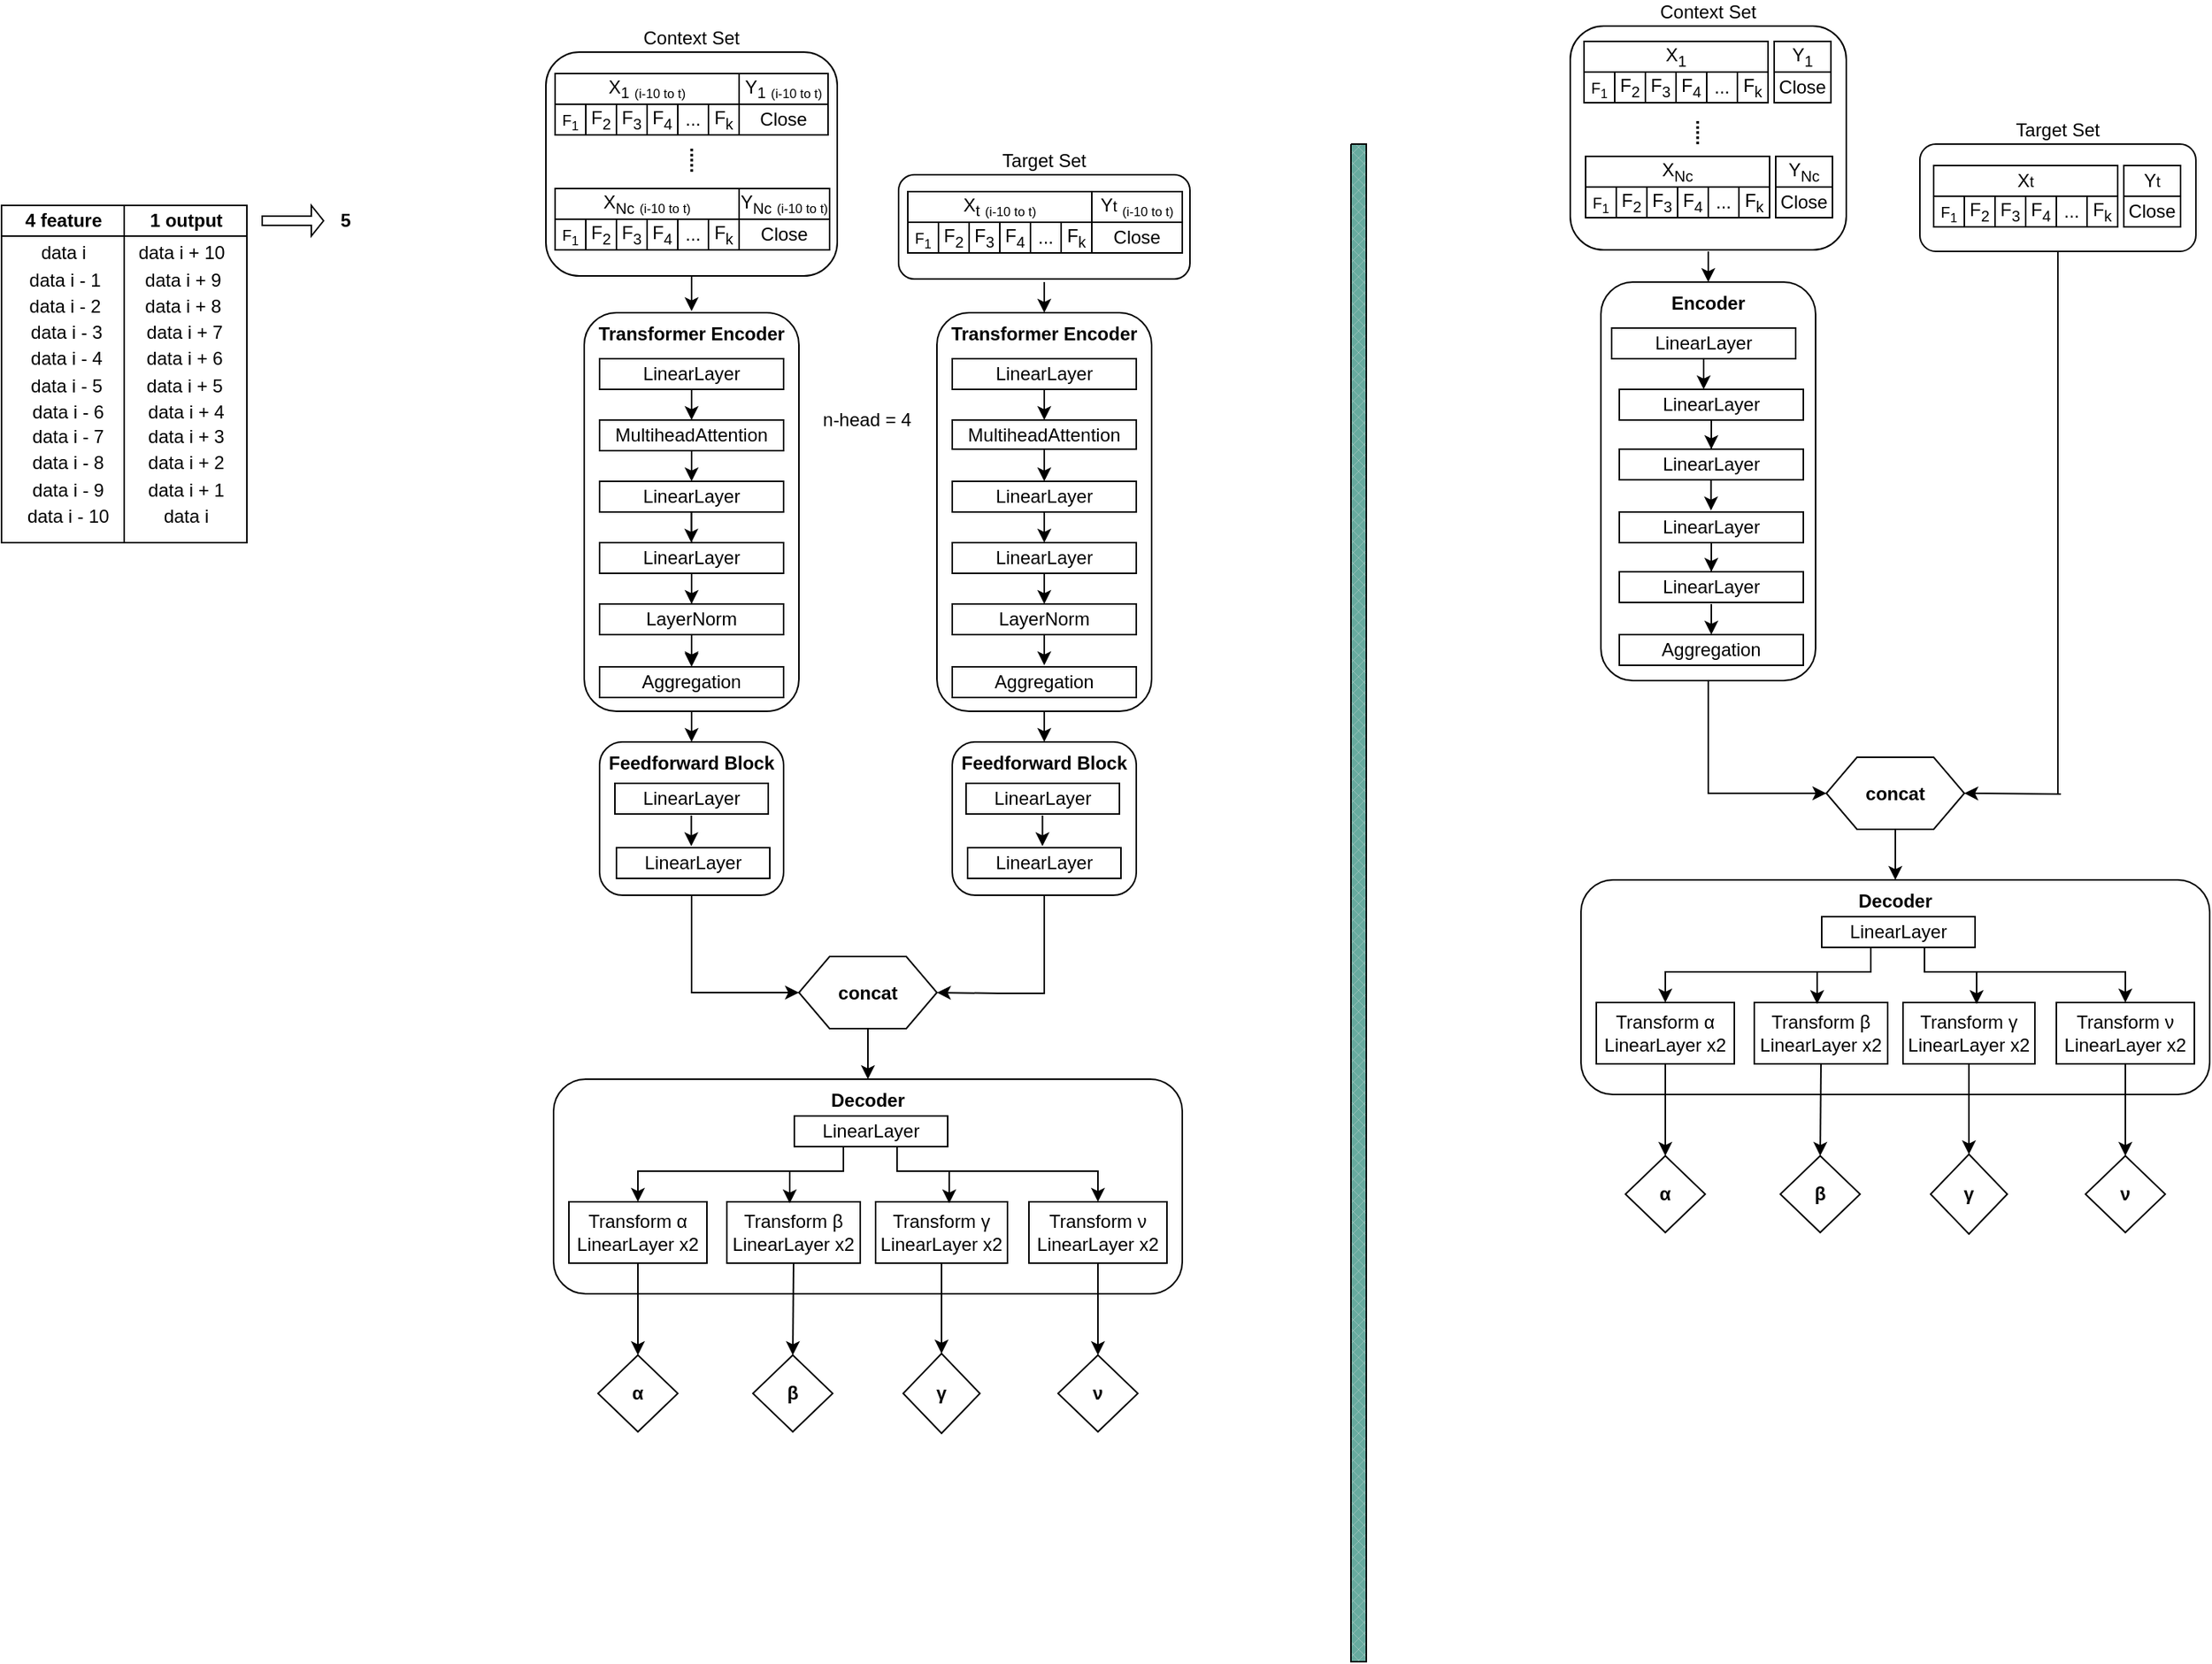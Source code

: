 <mxfile version="28.0.7">
  <diagram name="Page-1" id="alaE_N-_YL2Ruf7w1jvd">
    <mxGraphModel dx="2385" dy="1463" grid="1" gridSize="10" guides="1" tooltips="1" connect="1" arrows="1" fold="1" page="1" pageScale="1" pageWidth="850" pageHeight="1100" math="0" shadow="0">
      <root>
        <mxCell id="0" />
        <mxCell id="1" parent="0" />
        <mxCell id="GgaFxnMZl0LJMFkfZewS-9" value="" style="edgeStyle=orthogonalEdgeStyle;rounded=0;orthogonalLoop=1;jettySize=auto;html=1;entryX=0.5;entryY=0;entryDx=0;entryDy=0;exitX=0.5;exitY=1;exitDx=0;exitDy=0;" parent="1" edge="1">
          <mxGeometry relative="1" as="geometry">
            <mxPoint x="-430" y="86" as="sourcePoint" />
            <mxPoint x="-430" y="109" as="targetPoint" />
          </mxGeometry>
        </mxCell>
        <mxCell id="GgaFxnMZl0LJMFkfZewS-10" value="" style="edgeStyle=orthogonalEdgeStyle;rounded=0;orthogonalLoop=1;jettySize=auto;html=1;entryX=0.5;entryY=0;entryDx=0;entryDy=0;" parent="1" edge="1">
          <mxGeometry relative="1" as="geometry">
            <mxPoint x="-200" y="90" as="sourcePoint" />
            <mxPoint x="-200" y="110" as="targetPoint" />
          </mxGeometry>
        </mxCell>
        <mxCell id="GgaFxnMZl0LJMFkfZewS-11" value="&lt;b&gt;Transformer Encoder&lt;/b&gt;" style="rounded=1;whiteSpace=wrap;html=1;verticalAlign=top;" parent="1" vertex="1">
          <mxGeometry x="-270" y="110" width="140" height="260" as="geometry" />
        </mxCell>
        <mxCell id="GgaFxnMZl0LJMFkfZewS-12" value="&lt;b&gt;Transformer Encoder&lt;/b&gt;" style="rounded=1;whiteSpace=wrap;html=1;align=center;verticalAlign=top;" parent="1" vertex="1">
          <mxGeometry x="-500" y="110" width="140" height="260" as="geometry" />
        </mxCell>
        <mxCell id="LqPaumKF4AQ05YwWMNbk-45" value="" style="edgeStyle=orthogonalEdgeStyle;rounded=0;orthogonalLoop=1;jettySize=auto;html=1;entryX=0;entryY=0.5;entryDx=0;entryDy=0;exitX=0.5;exitY=1;exitDx=0;exitDy=0;" parent="1" source="GgaFxnMZl0LJMFkfZewS-13" target="GgaFxnMZl0LJMFkfZewS-92" edge="1">
          <mxGeometry relative="1" as="geometry" />
        </mxCell>
        <mxCell id="GgaFxnMZl0LJMFkfZewS-13" value="&lt;b&gt;Feedforward Block&lt;/b&gt;" style="whiteSpace=wrap;html=1;rounded=1;verticalAlign=top;" parent="1" vertex="1">
          <mxGeometry x="-490" y="390" width="120" height="100" as="geometry" />
        </mxCell>
        <mxCell id="GgaFxnMZl0LJMFkfZewS-97" value="" style="edgeStyle=orthogonalEdgeStyle;rounded=0;orthogonalLoop=1;jettySize=auto;html=1;entryX=1;entryY=0.5;entryDx=0;entryDy=0;" parent="1" source="GgaFxnMZl0LJMFkfZewS-16" target="GgaFxnMZl0LJMFkfZewS-92" edge="1">
          <mxGeometry relative="1" as="geometry">
            <Array as="points">
              <mxPoint x="-200" y="554" />
              <mxPoint x="-230" y="554" />
            </Array>
          </mxGeometry>
        </mxCell>
        <mxCell id="GgaFxnMZl0LJMFkfZewS-16" value="&lt;b&gt;Feedforward Block&lt;/b&gt;" style="whiteSpace=wrap;html=1;rounded=1;verticalAlign=top;" parent="1" vertex="1">
          <mxGeometry x="-260" y="390" width="120" height="100" as="geometry" />
        </mxCell>
        <mxCell id="GgaFxnMZl0LJMFkfZewS-19" value="&lt;b&gt;Decoder&lt;/b&gt;" style="rounded=1;whiteSpace=wrap;html=1;verticalAlign=top;" parent="1" vertex="1">
          <mxGeometry x="-520" y="610" width="410" height="140" as="geometry" />
        </mxCell>
        <mxCell id="GgaFxnMZl0LJMFkfZewS-30" value="" style="edgeStyle=orthogonalEdgeStyle;rounded=0;orthogonalLoop=1;jettySize=auto;html=1;" parent="1" source="GgaFxnMZl0LJMFkfZewS-26" edge="1">
          <mxGeometry relative="1" as="geometry">
            <mxPoint x="-430" y="220" as="targetPoint" />
          </mxGeometry>
        </mxCell>
        <mxCell id="GgaFxnMZl0LJMFkfZewS-26" value="MultiheadAttention" style="rounded=0;whiteSpace=wrap;html=1;" parent="1" vertex="1">
          <mxGeometry x="-490" y="180" width="120" height="20" as="geometry" />
        </mxCell>
        <mxCell id="hCAOuvRscBsUDZSH-V96-1" value="" style="edgeStyle=orthogonalEdgeStyle;rounded=0;orthogonalLoop=1;jettySize=auto;html=1;" edge="1" parent="1" source="GgaFxnMZl0LJMFkfZewS-29" target="NYThNlFeUHZ_-tV4PY2E-36">
          <mxGeometry relative="1" as="geometry" />
        </mxCell>
        <mxCell id="GgaFxnMZl0LJMFkfZewS-29" value="LinearLayer" style="whiteSpace=wrap;html=1;rounded=0;" parent="1" vertex="1">
          <mxGeometry x="-490" y="220" width="120" height="20" as="geometry" />
        </mxCell>
        <mxCell id="GgaFxnMZl0LJMFkfZewS-35" value="LinearLayer" style="whiteSpace=wrap;html=1;rounded=0;" parent="1" vertex="1">
          <mxGeometry x="-490" y="260" width="120" height="20" as="geometry" />
        </mxCell>
        <mxCell id="GgaFxnMZl0LJMFkfZewS-38" value="LayerNorm" style="whiteSpace=wrap;html=1;rounded=0;" parent="1" vertex="1">
          <mxGeometry x="-490" y="300" width="120" height="20" as="geometry" />
        </mxCell>
        <mxCell id="GgaFxnMZl0LJMFkfZewS-41" value="" style="edgeStyle=orthogonalEdgeStyle;rounded=0;orthogonalLoop=1;jettySize=auto;html=1;" parent="1" source="GgaFxnMZl0LJMFkfZewS-42" edge="1">
          <mxGeometry relative="1" as="geometry">
            <mxPoint x="-200" y="220" as="targetPoint" />
          </mxGeometry>
        </mxCell>
        <mxCell id="GgaFxnMZl0LJMFkfZewS-42" value="MultiheadAttention" style="rounded=0;whiteSpace=wrap;html=1;" parent="1" vertex="1">
          <mxGeometry x="-260" y="180" width="120" height="19" as="geometry" />
        </mxCell>
        <mxCell id="GgaFxnMZl0LJMFkfZewS-44" value="LinearLayer" style="whiteSpace=wrap;html=1;rounded=0;" parent="1" vertex="1">
          <mxGeometry x="-260" y="220" width="120" height="20" as="geometry" />
        </mxCell>
        <mxCell id="GgaFxnMZl0LJMFkfZewS-49" value="LinearLayer" style="whiteSpace=wrap;html=1;rounded=0;" parent="1" vertex="1">
          <mxGeometry x="-260" y="260" width="120" height="20" as="geometry" />
        </mxCell>
        <mxCell id="GgaFxnMZl0LJMFkfZewS-52" value="LayerNorm" style="whiteSpace=wrap;html=1;rounded=0;" parent="1" vertex="1">
          <mxGeometry x="-260" y="300" width="120" height="20" as="geometry" />
        </mxCell>
        <mxCell id="GgaFxnMZl0LJMFkfZewS-57" value="" style="edgeStyle=orthogonalEdgeStyle;rounded=0;orthogonalLoop=1;jettySize=auto;html=1;" parent="1" edge="1">
          <mxGeometry relative="1" as="geometry">
            <mxPoint x="-430.19" y="240" as="sourcePoint" />
            <mxPoint x="-430.19" y="260" as="targetPoint" />
            <Array as="points">
              <mxPoint x="-430.19" y="240" />
            </Array>
          </mxGeometry>
        </mxCell>
        <mxCell id="GgaFxnMZl0LJMFkfZewS-60" value="" style="edgeStyle=orthogonalEdgeStyle;rounded=0;orthogonalLoop=1;jettySize=auto;html=1;" parent="1" edge="1">
          <mxGeometry relative="1" as="geometry">
            <mxPoint x="-200" y="240" as="sourcePoint" />
            <mxPoint x="-200" y="260" as="targetPoint" />
            <Array as="points">
              <mxPoint x="-200" y="250" />
              <mxPoint x="-200" y="250" />
            </Array>
          </mxGeometry>
        </mxCell>
        <mxCell id="GgaFxnMZl0LJMFkfZewS-63" value="" style="edgeStyle=orthogonalEdgeStyle;rounded=0;orthogonalLoop=1;jettySize=auto;html=1;" parent="1" edge="1">
          <mxGeometry relative="1" as="geometry">
            <mxPoint x="-430" y="280" as="sourcePoint" />
            <mxPoint x="-430" y="300" as="targetPoint" />
          </mxGeometry>
        </mxCell>
        <mxCell id="GgaFxnMZl0LJMFkfZewS-64" value="" style="edgeStyle=orthogonalEdgeStyle;rounded=0;orthogonalLoop=1;jettySize=auto;html=1;" parent="1" edge="1">
          <mxGeometry relative="1" as="geometry">
            <mxPoint x="-200" y="280" as="sourcePoint" />
            <mxPoint x="-200" y="300" as="targetPoint" />
          </mxGeometry>
        </mxCell>
        <mxCell id="GgaFxnMZl0LJMFkfZewS-65" value="" style="edgeStyle=orthogonalEdgeStyle;rounded=0;orthogonalLoop=1;jettySize=auto;html=1;" parent="1" edge="1">
          <mxGeometry relative="1" as="geometry">
            <mxPoint x="-200" y="320" as="sourcePoint" />
            <mxPoint x="-200" y="340" as="targetPoint" />
          </mxGeometry>
        </mxCell>
        <mxCell id="GgaFxnMZl0LJMFkfZewS-66" value="" style="edgeStyle=orthogonalEdgeStyle;rounded=0;orthogonalLoop=1;jettySize=auto;html=1;" parent="1" edge="1">
          <mxGeometry relative="1" as="geometry">
            <mxPoint x="-430" y="320" as="sourcePoint" />
            <mxPoint x="-430" y="340" as="targetPoint" />
          </mxGeometry>
        </mxCell>
        <mxCell id="GgaFxnMZl0LJMFkfZewS-67" value="" style="edgeStyle=orthogonalEdgeStyle;rounded=0;orthogonalLoop=1;jettySize=auto;html=1;" parent="1" edge="1">
          <mxGeometry relative="1" as="geometry">
            <mxPoint x="-430" y="370" as="sourcePoint" />
            <mxPoint x="-430" y="390" as="targetPoint" />
          </mxGeometry>
        </mxCell>
        <mxCell id="GgaFxnMZl0LJMFkfZewS-68" value="" style="edgeStyle=orthogonalEdgeStyle;rounded=0;orthogonalLoop=1;jettySize=auto;html=1;" parent="1" edge="1">
          <mxGeometry relative="1" as="geometry">
            <mxPoint x="-200" y="370" as="sourcePoint" />
            <mxPoint x="-200" y="390" as="targetPoint" />
          </mxGeometry>
        </mxCell>
        <mxCell id="GgaFxnMZl0LJMFkfZewS-69" value="LinearLayer" style="whiteSpace=wrap;html=1;rounded=0;" parent="1" vertex="1">
          <mxGeometry x="-480" y="417" width="100" height="20" as="geometry" />
        </mxCell>
        <mxCell id="GgaFxnMZl0LJMFkfZewS-72" value="" style="edgeStyle=orthogonalEdgeStyle;rounded=0;orthogonalLoop=1;jettySize=auto;html=1;" parent="1" edge="1">
          <mxGeometry relative="1" as="geometry">
            <mxPoint x="-430.19" y="438" as="sourcePoint" />
            <mxPoint x="-430.19" y="458" as="targetPoint" />
            <Array as="points">
              <mxPoint x="-430.19" y="438" />
            </Array>
          </mxGeometry>
        </mxCell>
        <mxCell id="GgaFxnMZl0LJMFkfZewS-75" value="LinearLayer" style="whiteSpace=wrap;html=1;rounded=0;" parent="1" vertex="1">
          <mxGeometry x="-479" y="459" width="100" height="20" as="geometry" />
        </mxCell>
        <mxCell id="GgaFxnMZl0LJMFkfZewS-78" value="LinearLayer" style="whiteSpace=wrap;html=1;rounded=0;" parent="1" vertex="1">
          <mxGeometry x="-251" y="417" width="100" height="20" as="geometry" />
        </mxCell>
        <mxCell id="GgaFxnMZl0LJMFkfZewS-81" value="" style="edgeStyle=orthogonalEdgeStyle;rounded=0;orthogonalLoop=1;jettySize=auto;html=1;" parent="1" edge="1">
          <mxGeometry relative="1" as="geometry">
            <mxPoint x="-201.19" y="438" as="sourcePoint" />
            <mxPoint x="-201.19" y="458" as="targetPoint" />
            <Array as="points">
              <mxPoint x="-201.19" y="438" />
            </Array>
          </mxGeometry>
        </mxCell>
        <mxCell id="GgaFxnMZl0LJMFkfZewS-84" value="LinearLayer" style="whiteSpace=wrap;html=1;rounded=0;" parent="1" vertex="1">
          <mxGeometry x="-250" y="459" width="100" height="20" as="geometry" />
        </mxCell>
        <mxCell id="LqPaumKF4AQ05YwWMNbk-46" value="" style="edgeStyle=orthogonalEdgeStyle;rounded=0;orthogonalLoop=1;jettySize=auto;html=1;" parent="1" source="GgaFxnMZl0LJMFkfZewS-92" edge="1">
          <mxGeometry relative="1" as="geometry">
            <mxPoint x="-315" y="610" as="targetPoint" />
          </mxGeometry>
        </mxCell>
        <mxCell id="GgaFxnMZl0LJMFkfZewS-92" value="&lt;b&gt;concat&lt;/b&gt;" style="shape=hexagon;perimeter=hexagonPerimeter2;whiteSpace=wrap;html=1;fixedSize=1;" parent="1" vertex="1">
          <mxGeometry x="-360" y="530" width="90" height="47" as="geometry" />
        </mxCell>
        <mxCell id="GgaFxnMZl0LJMFkfZewS-102" style="edgeStyle=orthogonalEdgeStyle;rounded=0;orthogonalLoop=1;jettySize=auto;html=1;exitX=0.5;exitY=1;exitDx=0;exitDy=0;entryX=0.5;entryY=0;entryDx=0;entryDy=0;" parent="1" target="GgaFxnMZl0LJMFkfZewS-98" edge="1">
          <mxGeometry relative="1" as="geometry">
            <Array as="points">
              <mxPoint x="-331" y="670" />
              <mxPoint x="-465" y="670" />
            </Array>
            <mxPoint x="-331" y="654" as="sourcePoint" />
          </mxGeometry>
        </mxCell>
        <mxCell id="GgaFxnMZl0LJMFkfZewS-105" style="edgeStyle=orthogonalEdgeStyle;rounded=0;orthogonalLoop=1;jettySize=auto;html=1;entryX=0.5;entryY=0;entryDx=0;entryDy=0;exitX=0.5;exitY=1;exitDx=0;exitDy=0;" parent="1" target="GgaFxnMZl0LJMFkfZewS-101" edge="1">
          <mxGeometry relative="1" as="geometry">
            <Array as="points">
              <mxPoint x="-296" y="670" />
              <mxPoint x="-165" y="670" />
            </Array>
            <mxPoint x="-296" y="654" as="sourcePoint" />
          </mxGeometry>
        </mxCell>
        <mxCell id="GgaFxnMZl0LJMFkfZewS-93" value="LinearLayer" style="whiteSpace=wrap;html=1;rounded=0;" parent="1" vertex="1">
          <mxGeometry x="-363" y="634" width="100" height="20" as="geometry" />
        </mxCell>
        <mxCell id="GgaFxnMZl0LJMFkfZewS-98" value="&lt;div style=&quot;&quot;&gt;&lt;span style=&quot;background-color: transparent; color: light-dark(rgb(0, 0, 0), rgb(255, 255, 255));&quot;&gt;Transform&amp;nbsp;&lt;/span&gt;&lt;span style=&quot;background-color: transparent;&quot;&gt;α&lt;/span&gt;&lt;/div&gt;&lt;span style=&quot;color: rgba(0, 0, 0, 0); font-family: monospace; font-size: 0px; text-wrap-mode: nowrap;&quot;&gt;&lt;span style=&quot;color: rgb(0, 0, 0); font-family: Helvetica; font-size: 12px; text-wrap-mode: wrap;&quot;&gt;LinearLayer x2&lt;/span&gt;%3CmxGraphModel%3E%3Croot%3E%3CmxCell%20id%3D%220%22%2F%3E%3CmxCell%20id%3D%221%22%20parent%3D%220%22%2F%3E%3CmxCell%20id%3D%222%22%20value%3D%22%22%20style%3D%22endArrow%3Dclassic%3Brounded%3D0%3BstrokeWidth%3D1%3BstartSize%3D1%3BendSize%3D1%3BsourcePerimeterSpacing%3D0%3BtargetPerimeterSpacing%3D0%3BexitX%3D0.417%3BexitY%3D0.667%3BexitDx%3D0%3BexitDy%3D0%3BexitPerimeter%3D0%3BverticalAlign%3Dbottom%3Bhtml%3D1%3B%22%20edge%3D%221%22%20parent%3D%221%22%3E%3CmxGeometry%20width%3D%2250%22%20height%3D%2250%22%20relative%3D%221%22%20as%3D%22geometry%22%3E%3CmxPoint%20x%3D%22326%22%20y%3D%22592.02%22%20as%3D%22sourcePoint%22%2F%3E%3CmxPoint%20x%3D%22335.96%22%20y%3D%22592%22%20as%3D%22targetPoint%22%2F%3E%3CArray%20as%3D%22points%22%2F%3E%3C%2FmxGeometry%3E%3C%2FmxCell%3E%3C%2Froot%3E%3C%2FmxGraphModel%3E&lt;/span&gt;" style="rounded=0;whiteSpace=wrap;html=1;align=center;" parent="1" vertex="1">
          <mxGeometry x="-510" y="690" width="90" height="40" as="geometry" />
        </mxCell>
        <mxCell id="GgaFxnMZl0LJMFkfZewS-99" value="&lt;div style=&quot;&quot;&gt;&lt;span style=&quot;background-color: transparent; color: light-dark(rgb(0, 0, 0), rgb(255, 255, 255));&quot;&gt;Transform&amp;nbsp;&lt;/span&gt;&lt;span style=&quot;background-color: transparent;&quot;&gt;β&lt;/span&gt;&lt;/div&gt;LinearLayer x2" style="rounded=0;whiteSpace=wrap;html=1;align=center;" parent="1" vertex="1">
          <mxGeometry x="-407" y="690" width="87" height="40" as="geometry" />
        </mxCell>
        <mxCell id="GgaFxnMZl0LJMFkfZewS-100" value="Transform&amp;nbsp;&lt;span style=&quot;&quot;&gt;γ&lt;br&gt;&lt;/span&gt;&lt;span style=&quot;text-wrap-mode: nowrap; color: rgba(0, 0, 0, 0); font-family: monospace; font-size: 0px;&quot;&gt;&lt;span style=&quot;color: rgb(0, 0, 0); font-family: Helvetica; font-size: 12px; text-wrap-mode: wrap;&quot;&gt;LinearLayer x2&lt;/span&gt;%3CmxGraphModel%3E%3Croot%3E%3CmxCell%20id%3D%220%22%2F%3E%3CmxCell%20id%3D%221%22%20parent%3D%220%22%2F%3E%3CmxCell%20id%3D%222%22%20value%3D%22%22%20style%3D%22endArrow%3Dclassic%3Brounded%3D0%3BstrokeWidth%3D1%3BstartSize%3D1%3BendSize%3D1%3BsourcePerimeterSpacing%3D0%3BtargetPerimeterSpacing%3D0%3BexitX%3D0.417%3BexitY%3D0.667%3BexitDx%3D0%3BexitDy%3D0%3BexitPerimeter%3D0%3BverticalAlign%3Dbottom%3Bhtml%3D1%3B%22%20edge%3D%221%22%20parent%3D%221%22%3E%3CmxGeometry%20width%3D%2250%22%20height%3D%2250%22%20relative%3D%221%22%20as%3D%22geometry%22%3E%3CmxPoint%20x%3D%22326%22%20y%3D%22592.02%22%20as%3D%22sourcePoint%22%2F%3E%3CmxPoint%20x%3D%22335.96%22%20y%3D%22592%22%20as%3D%22targetPoint%22%2F%3E%3CArray%20as%3D%22points%22%2F%3E%3C%2FmxGeometry%3E%3C%2FmxCell%3E%3C%2Froot%3E%3C%2FmxGraphModel%3E&lt;/span&gt;" style="rounded=0;whiteSpace=wrap;html=1;align=center;" parent="1" vertex="1">
          <mxGeometry x="-310" y="690" width="86" height="40" as="geometry" />
        </mxCell>
        <mxCell id="GgaFxnMZl0LJMFkfZewS-101" value="&lt;div style=&quot;&quot;&gt;&lt;span style=&quot;background-color: transparent; color: light-dark(rgb(0, 0, 0), rgb(255, 255, 255));&quot;&gt;Transform&amp;nbsp;&lt;/span&gt;&lt;span style=&quot;background-color: transparent;&quot;&gt;ν&lt;/span&gt;&lt;/div&gt;&lt;span style=&quot;text-wrap-mode: nowrap; color: rgba(0, 0, 0, 0); font-family: monospace; font-size: 0px;&quot;&gt;&lt;span style=&quot;color: rgb(0, 0, 0); font-family: Helvetica; font-size: 12px; text-wrap-mode: wrap;&quot;&gt;LinearLayer x2&lt;/span&gt;%&amp;nbsp; vd3CmxGraphModel%3E%3Croot%3E%3CmxCell%20id%3D%220%22%2F%3E%3CmxCell%20id%3D%221%22%20parent%3D%220%22%2F%3E%3CmxCell%20id%3D%222%22%20value%3D%22%22%20style%3D%22endArrow%3Dclassic%3Brounded%3D0%3BstrokeWidth%3D1%3BstartSize%3D1%3BendSize%3D1%3BsourcePerimeterSpacing%3D0%3BtargetPerimeterSpacing%3D0%3BexitX%3D0.417%3BexitY%3D0.667%3BexitDx%3D0%3BexitDy%3D0%3BexitPerimeter%3D0%3BverticalAlign%3Dbottom%3Bhtml%3D1%3B%22%20edge%3D%221%22%20parent%3D%221%22%3E%3CmxGeometry%20width%3D%2250%22%20height%3D%2250%22%20relative%3D%221%22%20as%3D%22geometry%22%3E%3CmxPoint%20x%3D%22326%22%20y%3D%22592.02%22%20as%3D%22sourcePoint%22%2F%3E%3CmxPoint%20x%3D%22335.96%22%20y%3D%22592%22%20as%3D%22targetPoint%22%2F%3E%3CArray%20as%3D%22points%22%2F%3E%3C%2FmxGeometry%3E%3C%2FmxCell%3E%3C%2Froot%3E%3C%2FmxGraphModel%3E&lt;/span&gt;" style="rounded=0;whiteSpace=wrap;html=1;align=center;" parent="1" vertex="1">
          <mxGeometry x="-210" y="690" width="90" height="40" as="geometry" />
        </mxCell>
        <mxCell id="GgaFxnMZl0LJMFkfZewS-110" value="" style="endArrow=classic;html=1;rounded=0;entryX=0.589;entryY=0.024;entryDx=0;entryDy=0;entryPerimeter=0;" parent="1" edge="1">
          <mxGeometry width="50" height="50" relative="1" as="geometry">
            <mxPoint x="-262" y="670" as="sourcePoint" />
            <mxPoint x="-262" y="691" as="targetPoint" />
          </mxGeometry>
        </mxCell>
        <mxCell id="GgaFxnMZl0LJMFkfZewS-111" value="" style="endArrow=classic;html=1;rounded=0;entryX=0.589;entryY=0.024;entryDx=0;entryDy=0;entryPerimeter=0;" parent="1" edge="1">
          <mxGeometry width="50" height="50" relative="1" as="geometry">
            <mxPoint x="-366" y="670" as="sourcePoint" />
            <mxPoint x="-366" y="691" as="targetPoint" />
          </mxGeometry>
        </mxCell>
        <mxCell id="LqPaumKF4AQ05YwWMNbk-5" value="&lt;span style=&quot;text-align: start;&quot;&gt;&lt;b&gt;α&lt;/b&gt;&lt;/span&gt;" style="rhombus;whiteSpace=wrap;html=1;" parent="1" vertex="1">
          <mxGeometry x="-491" y="790" width="52" height="50" as="geometry" />
        </mxCell>
        <mxCell id="LqPaumKF4AQ05YwWMNbk-6" value="&lt;span style=&quot;text-align: start;&quot;&gt;&lt;b&gt;β&lt;/b&gt;&lt;/span&gt;" style="rhombus;whiteSpace=wrap;html=1;" parent="1" vertex="1">
          <mxGeometry x="-390" y="790" width="52" height="50" as="geometry" />
        </mxCell>
        <mxCell id="LqPaumKF4AQ05YwWMNbk-7" value="&lt;span style=&quot;text-align: start;&quot;&gt;&lt;b&gt;γ&lt;/b&gt;&lt;/span&gt;" style="rhombus;whiteSpace=wrap;html=1;direction=south;" parent="1" vertex="1">
          <mxGeometry x="-292" y="789" width="50" height="52" as="geometry" />
        </mxCell>
        <mxCell id="LqPaumKF4AQ05YwWMNbk-8" value="&lt;span style=&quot;text-align: start;&quot;&gt;&lt;b&gt;ν&lt;/b&gt;&lt;/span&gt;" style="rhombus;whiteSpace=wrap;html=1;" parent="1" vertex="1">
          <mxGeometry x="-191" y="790" width="52" height="50" as="geometry" />
        </mxCell>
        <mxCell id="LqPaumKF4AQ05YwWMNbk-9" value="" style="endArrow=classic;html=1;rounded=0;exitX=0.5;exitY=1;exitDx=0;exitDy=0;entryX=0.5;entryY=0;entryDx=0;entryDy=0;" parent="1" source="GgaFxnMZl0LJMFkfZewS-98" target="LqPaumKF4AQ05YwWMNbk-5" edge="1">
          <mxGeometry width="50" height="50" relative="1" as="geometry">
            <mxPoint x="-358" y="780" as="sourcePoint" />
            <mxPoint x="-308" y="730" as="targetPoint" />
          </mxGeometry>
        </mxCell>
        <mxCell id="LqPaumKF4AQ05YwWMNbk-10" value="" style="endArrow=classic;html=1;rounded=0;exitX=0.5;exitY=1;exitDx=0;exitDy=0;entryX=0.5;entryY=0;entryDx=0;entryDy=0;" parent="1" edge="1">
          <mxGeometry width="50" height="50" relative="1" as="geometry">
            <mxPoint x="-363.5" y="730" as="sourcePoint" />
            <mxPoint x="-364" y="790" as="targetPoint" />
          </mxGeometry>
        </mxCell>
        <mxCell id="LqPaumKF4AQ05YwWMNbk-11" value="" style="endArrow=classic;html=1;rounded=0;exitX=0.5;exitY=1;exitDx=0;exitDy=0;entryX=0;entryY=0.5;entryDx=0;entryDy=0;" parent="1" source="GgaFxnMZl0LJMFkfZewS-100" edge="1" target="LqPaumKF4AQ05YwWMNbk-7">
          <mxGeometry width="50" height="50" relative="1" as="geometry">
            <mxPoint x="-272" y="760" as="sourcePoint" />
            <mxPoint x="-264" y="790" as="targetPoint" />
          </mxGeometry>
        </mxCell>
        <mxCell id="LqPaumKF4AQ05YwWMNbk-12" value="" style="endArrow=classic;html=1;rounded=0;entryX=0.5;entryY=0;entryDx=0;entryDy=0;exitX=0.5;exitY=1;exitDx=0;exitDy=0;" parent="1" source="GgaFxnMZl0LJMFkfZewS-101" target="LqPaumKF4AQ05YwWMNbk-8" edge="1">
          <mxGeometry width="50" height="50" relative="1" as="geometry">
            <mxPoint x="-158.0" y="730" as="sourcePoint" />
            <mxPoint x="-166" y="810" as="targetPoint" />
          </mxGeometry>
        </mxCell>
        <mxCell id="LqPaumKF4AQ05YwWMNbk-16" value="" style="swimlane;childLayout=stackLayout;resizeParent=1;resizeParentMax=0;startSize=0;html=1;" parent="1" vertex="1">
          <mxGeometry x="-880" y="40" width="160" height="220" as="geometry">
            <mxRectangle x="-20" y="20" width="60" height="30" as="alternateBounds" />
          </mxGeometry>
        </mxCell>
        <mxCell id="LqPaumKF4AQ05YwWMNbk-17" value="4 feature" style="swimlane;startSize=20;html=1;" parent="LqPaumKF4AQ05YwWMNbk-16" vertex="1">
          <mxGeometry width="80" height="220" as="geometry" />
        </mxCell>
        <mxCell id="LqPaumKF4AQ05YwWMNbk-18" value="1 output" style="swimlane;startSize=20;html=1;" parent="LqPaumKF4AQ05YwWMNbk-16" vertex="1">
          <mxGeometry x="80" width="80" height="220" as="geometry" />
        </mxCell>
        <mxCell id="LqPaumKF4AQ05YwWMNbk-20" value="data i" style="text;html=1;align=center;verticalAlign=middle;resizable=0;points=[];autosize=1;strokeColor=none;fillColor=none;" parent="1" vertex="1">
          <mxGeometry x="-865" y="56" width="50" height="30" as="geometry" />
        </mxCell>
        <mxCell id="LqPaumKF4AQ05YwWMNbk-21" value="data i - 1" style="text;html=1;align=center;verticalAlign=middle;resizable=0;points=[];autosize=1;strokeColor=none;fillColor=none;" parent="1" vertex="1">
          <mxGeometry x="-874" y="74" width="70" height="30" as="geometry" />
        </mxCell>
        <mxCell id="LqPaumKF4AQ05YwWMNbk-22" value="data i - 2" style="text;html=1;align=center;verticalAlign=middle;resizable=0;points=[];autosize=1;strokeColor=none;fillColor=none;" parent="1" vertex="1">
          <mxGeometry x="-874" y="91" width="70" height="30" as="geometry" />
        </mxCell>
        <mxCell id="LqPaumKF4AQ05YwWMNbk-23" value="data i - 3" style="text;html=1;align=center;verticalAlign=middle;resizable=0;points=[];autosize=1;strokeColor=none;fillColor=none;" parent="1" vertex="1">
          <mxGeometry x="-873" y="108" width="70" height="30" as="geometry" />
        </mxCell>
        <mxCell id="LqPaumKF4AQ05YwWMNbk-24" value="data i - 4" style="text;html=1;align=center;verticalAlign=middle;resizable=0;points=[];autosize=1;strokeColor=none;fillColor=none;" parent="1" vertex="1">
          <mxGeometry x="-873" y="125" width="70" height="30" as="geometry" />
        </mxCell>
        <mxCell id="LqPaumKF4AQ05YwWMNbk-25" value="data i - 5" style="text;html=1;align=center;verticalAlign=middle;resizable=0;points=[];autosize=1;strokeColor=none;fillColor=none;" parent="1" vertex="1">
          <mxGeometry x="-873" y="143" width="70" height="30" as="geometry" />
        </mxCell>
        <mxCell id="LqPaumKF4AQ05YwWMNbk-26" value="data i - 6" style="text;html=1;align=center;verticalAlign=middle;resizable=0;points=[];autosize=1;strokeColor=none;fillColor=none;" parent="1" vertex="1">
          <mxGeometry x="-872" y="160" width="70" height="30" as="geometry" />
        </mxCell>
        <mxCell id="LqPaumKF4AQ05YwWMNbk-27" value="data i - 7" style="text;html=1;align=center;verticalAlign=middle;resizable=0;points=[];autosize=1;strokeColor=none;fillColor=none;" parent="1" vertex="1">
          <mxGeometry x="-872" y="176" width="70" height="30" as="geometry" />
        </mxCell>
        <mxCell id="LqPaumKF4AQ05YwWMNbk-28" value="data i - 8" style="text;html=1;align=center;verticalAlign=middle;resizable=0;points=[];autosize=1;strokeColor=none;fillColor=none;" parent="1" vertex="1">
          <mxGeometry x="-872" y="193" width="70" height="30" as="geometry" />
        </mxCell>
        <mxCell id="LqPaumKF4AQ05YwWMNbk-29" value="data i - 9" style="text;html=1;align=center;verticalAlign=middle;resizable=0;points=[];autosize=1;strokeColor=none;fillColor=none;" parent="1" vertex="1">
          <mxGeometry x="-872" y="211" width="70" height="30" as="geometry" />
        </mxCell>
        <mxCell id="LqPaumKF4AQ05YwWMNbk-30" value="data i - 10" style="text;html=1;align=center;verticalAlign=middle;resizable=0;points=[];autosize=1;strokeColor=none;fillColor=none;" parent="1" vertex="1">
          <mxGeometry x="-877" y="228" width="80" height="30" as="geometry" />
        </mxCell>
        <mxCell id="LqPaumKF4AQ05YwWMNbk-31" value="data i + 10" style="text;html=1;align=center;verticalAlign=middle;resizable=0;points=[];autosize=1;strokeColor=none;fillColor=none;" parent="1" vertex="1">
          <mxGeometry x="-803" y="56" width="80" height="30" as="geometry" />
        </mxCell>
        <mxCell id="LqPaumKF4AQ05YwWMNbk-32" value="data i + 9" style="text;html=1;align=center;verticalAlign=middle;resizable=0;points=[];autosize=1;strokeColor=none;fillColor=none;" parent="1" vertex="1">
          <mxGeometry x="-797" y="74" width="70" height="30" as="geometry" />
        </mxCell>
        <mxCell id="LqPaumKF4AQ05YwWMNbk-33" value="data i + 8" style="text;html=1;align=center;verticalAlign=middle;resizable=0;points=[];autosize=1;strokeColor=none;fillColor=none;" parent="1" vertex="1">
          <mxGeometry x="-797" y="91" width="70" height="30" as="geometry" />
        </mxCell>
        <mxCell id="LqPaumKF4AQ05YwWMNbk-34" value="data i + 7" style="text;html=1;align=center;verticalAlign=middle;resizable=0;points=[];autosize=1;strokeColor=none;fillColor=none;" parent="1" vertex="1">
          <mxGeometry x="-796" y="108" width="70" height="30" as="geometry" />
        </mxCell>
        <mxCell id="LqPaumKF4AQ05YwWMNbk-35" value="data i + 6" style="text;html=1;align=center;verticalAlign=middle;resizable=0;points=[];autosize=1;strokeColor=none;fillColor=none;" parent="1" vertex="1">
          <mxGeometry x="-796" y="125" width="70" height="30" as="geometry" />
        </mxCell>
        <mxCell id="LqPaumKF4AQ05YwWMNbk-36" value="data i + 5" style="text;html=1;align=center;verticalAlign=middle;resizable=0;points=[];autosize=1;strokeColor=none;fillColor=none;" parent="1" vertex="1">
          <mxGeometry x="-796" y="143" width="70" height="30" as="geometry" />
        </mxCell>
        <mxCell id="LqPaumKF4AQ05YwWMNbk-37" value="data i + 4" style="text;html=1;align=center;verticalAlign=middle;resizable=0;points=[];autosize=1;strokeColor=none;fillColor=none;" parent="1" vertex="1">
          <mxGeometry x="-795" y="160" width="70" height="30" as="geometry" />
        </mxCell>
        <mxCell id="LqPaumKF4AQ05YwWMNbk-38" value="data i + 3" style="text;html=1;align=center;verticalAlign=middle;resizable=0;points=[];autosize=1;strokeColor=none;fillColor=none;" parent="1" vertex="1">
          <mxGeometry x="-795" y="176" width="70" height="30" as="geometry" />
        </mxCell>
        <mxCell id="LqPaumKF4AQ05YwWMNbk-39" value="data i + 2" style="text;html=1;align=center;verticalAlign=middle;resizable=0;points=[];autosize=1;strokeColor=none;fillColor=none;" parent="1" vertex="1">
          <mxGeometry x="-795" y="193" width="70" height="30" as="geometry" />
        </mxCell>
        <mxCell id="LqPaumKF4AQ05YwWMNbk-40" value="data i + 1" style="text;html=1;align=center;verticalAlign=middle;resizable=0;points=[];autosize=1;strokeColor=none;fillColor=none;" parent="1" vertex="1">
          <mxGeometry x="-795" y="211" width="70" height="30" as="geometry" />
        </mxCell>
        <mxCell id="LqPaumKF4AQ05YwWMNbk-41" value="data i" style="text;html=1;align=center;verticalAlign=middle;resizable=0;points=[];autosize=1;strokeColor=none;fillColor=none;" parent="1" vertex="1">
          <mxGeometry x="-785" y="228" width="50" height="30" as="geometry" />
        </mxCell>
        <mxCell id="LqPaumKF4AQ05YwWMNbk-42" value="" style="shape=singleArrow;whiteSpace=wrap;html=1;" parent="1" vertex="1">
          <mxGeometry x="-710" y="40" width="40" height="20" as="geometry" />
        </mxCell>
        <mxCell id="LqPaumKF4AQ05YwWMNbk-43" value="&lt;b&gt;5&lt;/b&gt;" style="text;html=1;align=center;verticalAlign=middle;resizable=0;points=[];autosize=1;strokeColor=none;fillColor=none;" parent="1" vertex="1">
          <mxGeometry x="-671" y="35" width="30" height="30" as="geometry" />
        </mxCell>
        <mxCell id="NYThNlFeUHZ_-tV4PY2E-1" value="" style="verticalLabelPosition=bottom;verticalAlign=top;html=1;shape=mxgraph.basic.patternFillRect;fillStyle=diagGrid;step=5;fillStrokeWidth=0.2;fillStrokeColor=#dddddd;fillColor=#67AB9F;" parent="1" vertex="1">
          <mxGeometry width="10" height="990" as="geometry" />
        </mxCell>
        <mxCell id="NYThNlFeUHZ_-tV4PY2E-90" style="edgeStyle=orthogonalEdgeStyle;rounded=0;orthogonalLoop=1;jettySize=auto;html=1;exitX=0.5;exitY=1;exitDx=0;exitDy=0;entryX=1;entryY=0.5;entryDx=0;entryDy=0;" parent="1" source="hCAOuvRscBsUDZSH-V96-157" target="NYThNlFeUHZ_-tV4PY2E-60" edge="1">
          <mxGeometry relative="1" as="geometry">
            <Array as="points">
              <mxPoint x="461" y="424" />
              <mxPoint x="463" y="424" />
            </Array>
            <mxPoint x="463" y="111.0" as="sourcePoint" />
          </mxGeometry>
        </mxCell>
        <mxCell id="NYThNlFeUHZ_-tV4PY2E-8" value="&lt;b&gt;Encoder&lt;/b&gt;" style="rounded=1;whiteSpace=wrap;html=1;align=center;verticalAlign=top;" parent="1" vertex="1">
          <mxGeometry x="163" y="90" width="140" height="260" as="geometry" />
        </mxCell>
        <mxCell id="NYThNlFeUHZ_-tV4PY2E-9" value="" style="edgeStyle=orthogonalEdgeStyle;rounded=0;orthogonalLoop=1;jettySize=auto;html=1;entryX=0.5;entryY=0;entryDx=0;entryDy=0;" parent="1" source="NYThNlFeUHZ_-tV4PY2E-10" target="NYThNlFeUHZ_-tV4PY2E-12" edge="1">
          <mxGeometry relative="1" as="geometry">
            <mxPoint x="235" y="220" as="targetPoint" />
          </mxGeometry>
        </mxCell>
        <mxCell id="NYThNlFeUHZ_-tV4PY2E-10" value="LinearLayer" style="rounded=0;whiteSpace=wrap;html=1;" parent="1" vertex="1">
          <mxGeometry x="175" y="160" width="120" height="20" as="geometry" />
        </mxCell>
        <mxCell id="NYThNlFeUHZ_-tV4PY2E-12" value="LinearLayer" style="whiteSpace=wrap;html=1;rounded=0;" parent="1" vertex="1">
          <mxGeometry x="175" y="199" width="120" height="20" as="geometry" />
        </mxCell>
        <mxCell id="NYThNlFeUHZ_-tV4PY2E-19" value="" style="edgeStyle=orthogonalEdgeStyle;rounded=0;orthogonalLoop=1;jettySize=auto;html=1;" parent="1" edge="1">
          <mxGeometry relative="1" as="geometry">
            <mxPoint x="234.81" y="219" as="sourcePoint" />
            <mxPoint x="234.81" y="239" as="targetPoint" />
            <Array as="points">
              <mxPoint x="234.81" y="219" />
            </Array>
          </mxGeometry>
        </mxCell>
        <mxCell id="NYThNlFeUHZ_-tV4PY2E-27" value="" style="edgeStyle=orthogonalEdgeStyle;rounded=0;orthogonalLoop=1;jettySize=auto;html=1;" parent="1" edge="1">
          <mxGeometry relative="1" as="geometry">
            <mxPoint x="233" y="90" as="targetPoint" />
            <mxPoint x="233" y="70" as="sourcePoint" />
          </mxGeometry>
        </mxCell>
        <mxCell id="NYThNlFeUHZ_-tV4PY2E-28" value="" style="edgeStyle=orthogonalEdgeStyle;rounded=0;orthogonalLoop=1;jettySize=auto;html=1;entryX=0.5;entryY=0;entryDx=0;entryDy=0;" parent="1" source="NYThNlFeUHZ_-tV4PY2E-29" target="NYThNlFeUHZ_-tV4PY2E-31" edge="1">
          <mxGeometry relative="1" as="geometry">
            <mxPoint x="233" y="310" as="targetPoint" />
          </mxGeometry>
        </mxCell>
        <mxCell id="NYThNlFeUHZ_-tV4PY2E-29" value="LinearLayer" style="rounded=0;whiteSpace=wrap;html=1;" parent="1" vertex="1">
          <mxGeometry x="175" y="240" width="120" height="20" as="geometry" />
        </mxCell>
        <mxCell id="NYThNlFeUHZ_-tV4PY2E-31" value="LinearLayer" style="whiteSpace=wrap;html=1;rounded=0;" parent="1" vertex="1">
          <mxGeometry x="175" y="279" width="120" height="20" as="geometry" />
        </mxCell>
        <mxCell id="NYThNlFeUHZ_-tV4PY2E-34" value="Aggregation" style="whiteSpace=wrap;html=1;rounded=0;" parent="1" vertex="1">
          <mxGeometry x="-260" y="341" width="120" height="20" as="geometry" />
        </mxCell>
        <mxCell id="NYThNlFeUHZ_-tV4PY2E-36" value="Aggregation" style="whiteSpace=wrap;html=1;rounded=0;" parent="1" vertex="1">
          <mxGeometry x="-490" y="341" width="120" height="20" as="geometry" />
        </mxCell>
        <mxCell id="NYThNlFeUHZ_-tV4PY2E-39" value="Aggregation" style="whiteSpace=wrap;html=1;rounded=0;" parent="1" vertex="1">
          <mxGeometry x="175" y="320" width="120" height="20" as="geometry" />
        </mxCell>
        <mxCell id="NYThNlFeUHZ_-tV4PY2E-40" value="" style="edgeStyle=orthogonalEdgeStyle;rounded=0;orthogonalLoop=1;jettySize=auto;html=1;" parent="1" edge="1">
          <mxGeometry relative="1" as="geometry">
            <mxPoint x="235" y="300" as="sourcePoint" />
            <mxPoint x="235" y="320" as="targetPoint" />
          </mxGeometry>
        </mxCell>
        <mxCell id="NYThNlFeUHZ_-tV4PY2E-56" value="" style="edgeStyle=orthogonalEdgeStyle;rounded=0;orthogonalLoop=1;jettySize=auto;html=1;entryX=0;entryY=0.5;entryDx=0;entryDy=0;exitX=0.5;exitY=1;exitDx=0;exitDy=0;" parent="1" source="NYThNlFeUHZ_-tV4PY2E-8" target="NYThNlFeUHZ_-tV4PY2E-60" edge="1">
          <mxGeometry relative="1" as="geometry">
            <mxPoint x="240" y="400" as="sourcePoint" />
          </mxGeometry>
        </mxCell>
        <mxCell id="NYThNlFeUHZ_-tV4PY2E-59" value="" style="edgeStyle=orthogonalEdgeStyle;rounded=0;orthogonalLoop=1;jettySize=auto;html=1;" parent="1" source="NYThNlFeUHZ_-tV4PY2E-60" edge="1">
          <mxGeometry relative="1" as="geometry">
            <mxPoint x="355" y="480" as="targetPoint" />
          </mxGeometry>
        </mxCell>
        <mxCell id="NYThNlFeUHZ_-tV4PY2E-60" value="&lt;b&gt;concat&lt;/b&gt;" style="shape=hexagon;perimeter=hexagonPerimeter2;whiteSpace=wrap;html=1;fixedSize=1;" parent="1" vertex="1">
          <mxGeometry x="310" y="400" width="90" height="47" as="geometry" />
        </mxCell>
        <mxCell id="3jQhPssAOTokqJfwYkxk-1" value="n-head = 4" style="text;html=1;align=center;verticalAlign=middle;resizable=0;points=[];autosize=1;strokeColor=none;fillColor=none;" parent="1" vertex="1">
          <mxGeometry x="-356" y="165" width="80" height="30" as="geometry" />
        </mxCell>
        <mxCell id="hCAOuvRscBsUDZSH-V96-2" value="&lt;b&gt;Decoder&lt;/b&gt;" style="rounded=1;whiteSpace=wrap;html=1;verticalAlign=top;" vertex="1" parent="1">
          <mxGeometry x="150" y="480" width="410" height="140" as="geometry" />
        </mxCell>
        <mxCell id="hCAOuvRscBsUDZSH-V96-3" style="edgeStyle=orthogonalEdgeStyle;rounded=0;orthogonalLoop=1;jettySize=auto;html=1;exitX=0.5;exitY=1;exitDx=0;exitDy=0;entryX=0.5;entryY=0;entryDx=0;entryDy=0;" edge="1" parent="1" target="hCAOuvRscBsUDZSH-V96-6">
          <mxGeometry relative="1" as="geometry">
            <Array as="points">
              <mxPoint x="339" y="540" />
              <mxPoint x="205" y="540" />
            </Array>
            <mxPoint x="339" y="524" as="sourcePoint" />
          </mxGeometry>
        </mxCell>
        <mxCell id="hCAOuvRscBsUDZSH-V96-4" style="edgeStyle=orthogonalEdgeStyle;rounded=0;orthogonalLoop=1;jettySize=auto;html=1;entryX=0.5;entryY=0;entryDx=0;entryDy=0;exitX=0.5;exitY=1;exitDx=0;exitDy=0;" edge="1" parent="1" target="hCAOuvRscBsUDZSH-V96-9">
          <mxGeometry relative="1" as="geometry">
            <Array as="points">
              <mxPoint x="374" y="540" />
              <mxPoint x="505" y="540" />
            </Array>
            <mxPoint x="374" y="524" as="sourcePoint" />
          </mxGeometry>
        </mxCell>
        <mxCell id="hCAOuvRscBsUDZSH-V96-5" value="LinearLayer" style="whiteSpace=wrap;html=1;rounded=0;" vertex="1" parent="1">
          <mxGeometry x="307" y="504" width="100" height="20" as="geometry" />
        </mxCell>
        <mxCell id="hCAOuvRscBsUDZSH-V96-6" value="&lt;div style=&quot;&quot;&gt;&lt;span style=&quot;background-color: transparent; color: light-dark(rgb(0, 0, 0), rgb(255, 255, 255));&quot;&gt;Transform&amp;nbsp;&lt;/span&gt;&lt;span style=&quot;background-color: transparent;&quot;&gt;α&lt;/span&gt;&lt;/div&gt;&lt;span style=&quot;color: rgba(0, 0, 0, 0); font-family: monospace; font-size: 0px; text-wrap-mode: nowrap;&quot;&gt;&lt;span style=&quot;color: rgb(0, 0, 0); font-family: Helvetica; font-size: 12px; text-wrap-mode: wrap;&quot;&gt;LinearLayer x2&lt;/span&gt;%3CmxGraphModel%3E%3Croot%3E%3CmxCell%20id%3D%220%22%2F%3E%3CmxCell%20id%3D%221%22%20parent%3D%220%22%2F%3E%3CmxCell%20id%3D%222%22%20value%3D%22%22%20style%3D%22endArrow%3Dclassic%3Brounded%3D0%3BstrokeWidth%3D1%3BstartSize%3D1%3BendSize%3D1%3BsourcePerimeterSpacing%3D0%3BtargetPerimeterSpacing%3D0%3BexitX%3D0.417%3BexitY%3D0.667%3BexitDx%3D0%3BexitDy%3D0%3BexitPerimeter%3D0%3BverticalAlign%3Dbottom%3Bhtml%3D1%3B%22%20edge%3D%221%22%20parent%3D%221%22%3E%3CmxGeometry%20width%3D%2250%22%20height%3D%2250%22%20relative%3D%221%22%20as%3D%22geometry%22%3E%3CmxPoint%20x%3D%22326%22%20y%3D%22592.02%22%20as%3D%22sourcePoint%22%2F%3E%3CmxPoint%20x%3D%22335.96%22%20y%3D%22592%22%20as%3D%22targetPoint%22%2F%3E%3CArray%20as%3D%22points%22%2F%3E%3C%2FmxGeometry%3E%3C%2FmxCell%3E%3C%2Froot%3E%3C%2FmxGraphModel%3E&lt;/span&gt;" style="rounded=0;whiteSpace=wrap;html=1;align=center;" vertex="1" parent="1">
          <mxGeometry x="160" y="560" width="90" height="40" as="geometry" />
        </mxCell>
        <mxCell id="hCAOuvRscBsUDZSH-V96-7" value="&lt;div style=&quot;&quot;&gt;&lt;span style=&quot;background-color: transparent; color: light-dark(rgb(0, 0, 0), rgb(255, 255, 255));&quot;&gt;Transform&amp;nbsp;&lt;/span&gt;&lt;span style=&quot;background-color: transparent;&quot;&gt;β&lt;/span&gt;&lt;/div&gt;LinearLayer x2" style="rounded=0;whiteSpace=wrap;html=1;align=center;" vertex="1" parent="1">
          <mxGeometry x="263" y="560" width="87" height="40" as="geometry" />
        </mxCell>
        <mxCell id="hCAOuvRscBsUDZSH-V96-8" value="Transform&amp;nbsp;&lt;span style=&quot;&quot;&gt;γ&lt;br&gt;&lt;/span&gt;&lt;span style=&quot;text-wrap-mode: nowrap; color: rgba(0, 0, 0, 0); font-family: monospace; font-size: 0px;&quot;&gt;&lt;span style=&quot;color: rgb(0, 0, 0); font-family: Helvetica; font-size: 12px; text-wrap-mode: wrap;&quot;&gt;LinearLayer x2&lt;/span&gt;%3CmxGraphModel%3E%3Croot%3E%3CmxCell%20id%3D%220%22%2F%3E%3CmxCell%20id%3D%221%22%20parent%3D%220%22%2F%3E%3CmxCell%20id%3D%222%22%20value%3D%22%22%20style%3D%22endArrow%3Dclassic%3Brounded%3D0%3BstrokeWidth%3D1%3BstartSize%3D1%3BendSize%3D1%3BsourcePerimeterSpacing%3D0%3BtargetPerimeterSpacing%3D0%3BexitX%3D0.417%3BexitY%3D0.667%3BexitDx%3D0%3BexitDy%3D0%3BexitPerimeter%3D0%3BverticalAlign%3Dbottom%3Bhtml%3D1%3B%22%20edge%3D%221%22%20parent%3D%221%22%3E%3CmxGeometry%20width%3D%2250%22%20height%3D%2250%22%20relative%3D%221%22%20as%3D%22geometry%22%3E%3CmxPoint%20x%3D%22326%22%20y%3D%22592.02%22%20as%3D%22sourcePoint%22%2F%3E%3CmxPoint%20x%3D%22335.96%22%20y%3D%22592%22%20as%3D%22targetPoint%22%2F%3E%3CArray%20as%3D%22points%22%2F%3E%3C%2FmxGeometry%3E%3C%2FmxCell%3E%3C%2Froot%3E%3C%2FmxGraphModel%3E&lt;/span&gt;" style="rounded=0;whiteSpace=wrap;html=1;align=center;" vertex="1" parent="1">
          <mxGeometry x="360" y="560" width="86" height="40" as="geometry" />
        </mxCell>
        <mxCell id="hCAOuvRscBsUDZSH-V96-9" value="&lt;div style=&quot;&quot;&gt;&lt;span style=&quot;background-color: transparent; color: light-dark(rgb(0, 0, 0), rgb(255, 255, 255));&quot;&gt;Transform&amp;nbsp;&lt;/span&gt;&lt;span style=&quot;background-color: transparent;&quot;&gt;ν&lt;/span&gt;&lt;/div&gt;&lt;span style=&quot;text-wrap-mode: nowrap; color: rgba(0, 0, 0, 0); font-family: monospace; font-size: 0px;&quot;&gt;&lt;span style=&quot;color: rgb(0, 0, 0); font-family: Helvetica; font-size: 12px; text-wrap-mode: wrap;&quot;&gt;LinearLayer x2&lt;/span&gt;%&amp;nbsp; vd3CmxGraphModel%3E%3Croot%3E%3CmxCell%20id%3D%220%22%2F%3E%3CmxCell%20id%3D%221%22%20parent%3D%220%22%2F%3E%3CmxCell%20id%3D%222%22%20value%3D%22%22%20style%3D%22endArrow%3Dclassic%3Brounded%3D0%3BstrokeWidth%3D1%3BstartSize%3D1%3BendSize%3D1%3BsourcePerimeterSpacing%3D0%3BtargetPerimeterSpacing%3D0%3BexitX%3D0.417%3BexitY%3D0.667%3BexitDx%3D0%3BexitDy%3D0%3BexitPerimeter%3D0%3BverticalAlign%3Dbottom%3Bhtml%3D1%3B%22%20edge%3D%221%22%20parent%3D%221%22%3E%3CmxGeometry%20width%3D%2250%22%20height%3D%2250%22%20relative%3D%221%22%20as%3D%22geometry%22%3E%3CmxPoint%20x%3D%22326%22%20y%3D%22592.02%22%20as%3D%22sourcePoint%22%2F%3E%3CmxPoint%20x%3D%22335.96%22%20y%3D%22592%22%20as%3D%22targetPoint%22%2F%3E%3CArray%20as%3D%22points%22%2F%3E%3C%2FmxGeometry%3E%3C%2FmxCell%3E%3C%2Froot%3E%3C%2FmxGraphModel%3E&lt;/span&gt;" style="rounded=0;whiteSpace=wrap;html=1;align=center;" vertex="1" parent="1">
          <mxGeometry x="460" y="560" width="90" height="40" as="geometry" />
        </mxCell>
        <mxCell id="hCAOuvRscBsUDZSH-V96-10" value="" style="endArrow=classic;html=1;rounded=0;entryX=0.589;entryY=0.024;entryDx=0;entryDy=0;entryPerimeter=0;" edge="1" parent="1">
          <mxGeometry width="50" height="50" relative="1" as="geometry">
            <mxPoint x="408" y="540" as="sourcePoint" />
            <mxPoint x="408" y="561" as="targetPoint" />
          </mxGeometry>
        </mxCell>
        <mxCell id="hCAOuvRscBsUDZSH-V96-11" value="" style="endArrow=classic;html=1;rounded=0;entryX=0.589;entryY=0.024;entryDx=0;entryDy=0;entryPerimeter=0;" edge="1" parent="1">
          <mxGeometry width="50" height="50" relative="1" as="geometry">
            <mxPoint x="304" y="540" as="sourcePoint" />
            <mxPoint x="304" y="561" as="targetPoint" />
          </mxGeometry>
        </mxCell>
        <mxCell id="hCAOuvRscBsUDZSH-V96-12" value="&lt;span style=&quot;text-align: start;&quot;&gt;&lt;b&gt;α&lt;/b&gt;&lt;/span&gt;" style="rhombus;whiteSpace=wrap;html=1;" vertex="1" parent="1">
          <mxGeometry x="179" y="660" width="52" height="50" as="geometry" />
        </mxCell>
        <mxCell id="hCAOuvRscBsUDZSH-V96-13" value="&lt;span style=&quot;text-align: start;&quot;&gt;&lt;b&gt;β&lt;/b&gt;&lt;/span&gt;" style="rhombus;whiteSpace=wrap;html=1;" vertex="1" parent="1">
          <mxGeometry x="280" y="660" width="52" height="50" as="geometry" />
        </mxCell>
        <mxCell id="hCAOuvRscBsUDZSH-V96-14" value="&lt;span style=&quot;text-align: start;&quot;&gt;&lt;b&gt;γ&lt;/b&gt;&lt;/span&gt;" style="rhombus;whiteSpace=wrap;html=1;direction=south;" vertex="1" parent="1">
          <mxGeometry x="378" y="659" width="50" height="52" as="geometry" />
        </mxCell>
        <mxCell id="hCAOuvRscBsUDZSH-V96-15" value="&lt;span style=&quot;text-align: start;&quot;&gt;&lt;b&gt;ν&lt;/b&gt;&lt;/span&gt;" style="rhombus;whiteSpace=wrap;html=1;" vertex="1" parent="1">
          <mxGeometry x="479" y="660" width="52" height="50" as="geometry" />
        </mxCell>
        <mxCell id="hCAOuvRscBsUDZSH-V96-16" value="" style="endArrow=classic;html=1;rounded=0;exitX=0.5;exitY=1;exitDx=0;exitDy=0;entryX=0.5;entryY=0;entryDx=0;entryDy=0;" edge="1" parent="1" source="hCAOuvRscBsUDZSH-V96-6" target="hCAOuvRscBsUDZSH-V96-12">
          <mxGeometry width="50" height="50" relative="1" as="geometry">
            <mxPoint x="312" y="650" as="sourcePoint" />
            <mxPoint x="362" y="600" as="targetPoint" />
          </mxGeometry>
        </mxCell>
        <mxCell id="hCAOuvRscBsUDZSH-V96-17" value="" style="endArrow=classic;html=1;rounded=0;exitX=0.5;exitY=1;exitDx=0;exitDy=0;entryX=0.5;entryY=0;entryDx=0;entryDy=0;" edge="1" parent="1">
          <mxGeometry width="50" height="50" relative="1" as="geometry">
            <mxPoint x="306.5" y="600" as="sourcePoint" />
            <mxPoint x="306" y="660" as="targetPoint" />
          </mxGeometry>
        </mxCell>
        <mxCell id="hCAOuvRscBsUDZSH-V96-18" value="" style="endArrow=classic;html=1;rounded=0;exitX=0.5;exitY=1;exitDx=0;exitDy=0;entryX=0;entryY=0.5;entryDx=0;entryDy=0;" edge="1" parent="1" source="hCAOuvRscBsUDZSH-V96-8" target="hCAOuvRscBsUDZSH-V96-14">
          <mxGeometry width="50" height="50" relative="1" as="geometry">
            <mxPoint x="398" y="630" as="sourcePoint" />
            <mxPoint x="406" y="660" as="targetPoint" />
          </mxGeometry>
        </mxCell>
        <mxCell id="hCAOuvRscBsUDZSH-V96-19" value="" style="endArrow=classic;html=1;rounded=0;entryX=0.5;entryY=0;entryDx=0;entryDy=0;exitX=0.5;exitY=1;exitDx=0;exitDy=0;" edge="1" parent="1" source="hCAOuvRscBsUDZSH-V96-9" target="hCAOuvRscBsUDZSH-V96-15">
          <mxGeometry width="50" height="50" relative="1" as="geometry">
            <mxPoint x="512.0" y="600" as="sourcePoint" />
            <mxPoint x="504" y="680" as="targetPoint" />
          </mxGeometry>
        </mxCell>
        <mxCell id="hCAOuvRscBsUDZSH-V96-20" value="LinearLayer" style="whiteSpace=wrap;html=1;rounded=0;" vertex="1" parent="1">
          <mxGeometry x="-490" y="140" width="120" height="20" as="geometry" />
        </mxCell>
        <mxCell id="hCAOuvRscBsUDZSH-V96-21" value="" style="edgeStyle=orthogonalEdgeStyle;rounded=0;orthogonalLoop=1;jettySize=auto;html=1;" edge="1" parent="1">
          <mxGeometry relative="1" as="geometry">
            <mxPoint x="-430" y="180" as="targetPoint" />
            <mxPoint x="-430" y="160" as="sourcePoint" />
          </mxGeometry>
        </mxCell>
        <mxCell id="hCAOuvRscBsUDZSH-V96-24" value="LinearLayer" style="whiteSpace=wrap;html=1;rounded=0;" vertex="1" parent="1">
          <mxGeometry x="-260" y="140" width="120" height="20" as="geometry" />
        </mxCell>
        <mxCell id="hCAOuvRscBsUDZSH-V96-25" value="" style="edgeStyle=orthogonalEdgeStyle;rounded=0;orthogonalLoop=1;jettySize=auto;html=1;" edge="1" parent="1">
          <mxGeometry relative="1" as="geometry">
            <mxPoint x="-200" y="180" as="targetPoint" />
            <mxPoint x="-200" y="160" as="sourcePoint" />
          </mxGeometry>
        </mxCell>
        <mxCell id="hCAOuvRscBsUDZSH-V96-26" value="LinearLayer" style="whiteSpace=wrap;html=1;rounded=0;" vertex="1" parent="1">
          <mxGeometry x="170" y="120" width="120" height="20" as="geometry" />
        </mxCell>
        <mxCell id="hCAOuvRscBsUDZSH-V96-27" value="" style="edgeStyle=orthogonalEdgeStyle;rounded=0;orthogonalLoop=1;jettySize=auto;html=1;" edge="1" parent="1">
          <mxGeometry relative="1" as="geometry">
            <mxPoint x="230" y="160" as="targetPoint" />
            <mxPoint x="230" y="140" as="sourcePoint" />
          </mxGeometry>
        </mxCell>
        <mxCell id="hCAOuvRscBsUDZSH-V96-49" value="Context Set" style="rounded=1;whiteSpace=wrap;html=1;labelPosition=center;verticalLabelPosition=top;align=center;verticalAlign=bottom;" vertex="1" parent="1">
          <mxGeometry x="-525" y="-60" width="190" height="146" as="geometry" />
        </mxCell>
        <mxCell id="hCAOuvRscBsUDZSH-V96-89" value="" style="childLayout=tableLayout;recursiveResize=0;shadow=0;fillColor=none;fontSize=10;strokeWidth=1;" vertex="1" parent="1">
          <mxGeometry x="-519" y="-26" width="60" height="20" as="geometry" />
        </mxCell>
        <mxCell id="hCAOuvRscBsUDZSH-V96-90" style="shape=tableRow;horizontal=0;startSize=0;swimlaneHead=0;swimlaneBody=0;top=0;left=0;bottom=0;right=0;dropTarget=0;collapsible=0;recursiveResize=0;expand=0;fontStyle=0;fillColor=none;strokeColor=inherit;" vertex="1" parent="hCAOuvRscBsUDZSH-V96-89">
          <mxGeometry width="60" height="20" as="geometry" />
        </mxCell>
        <mxCell id="hCAOuvRscBsUDZSH-V96-91" value="&lt;span style=&quot;font-size: 10px;&quot;&gt;F&lt;sub&gt;1&lt;/sub&gt;&lt;/span&gt;" style="connectable=0;recursiveResize=0;strokeColor=inherit;fillColor=none;align=center;whiteSpace=wrap;html=1;" vertex="1" parent="hCAOuvRscBsUDZSH-V96-90">
          <mxGeometry width="20" height="20" as="geometry">
            <mxRectangle width="20" height="20" as="alternateBounds" />
          </mxGeometry>
        </mxCell>
        <mxCell id="hCAOuvRscBsUDZSH-V96-92" value="F&lt;sub&gt;2&lt;/sub&gt;" style="connectable=0;recursiveResize=0;strokeColor=inherit;fillColor=none;align=center;whiteSpace=wrap;html=1;" vertex="1" parent="hCAOuvRscBsUDZSH-V96-90">
          <mxGeometry x="20" width="20" height="20" as="geometry">
            <mxRectangle width="20" height="20" as="alternateBounds" />
          </mxGeometry>
        </mxCell>
        <mxCell id="hCAOuvRscBsUDZSH-V96-93" value="F&lt;sub&gt;3&lt;/sub&gt;" style="connectable=0;recursiveResize=0;strokeColor=inherit;fillColor=none;align=center;whiteSpace=wrap;html=1;" vertex="1" parent="hCAOuvRscBsUDZSH-V96-90">
          <mxGeometry x="40" width="20" height="20" as="geometry">
            <mxRectangle width="20" height="20" as="alternateBounds" />
          </mxGeometry>
        </mxCell>
        <mxCell id="hCAOuvRscBsUDZSH-V96-94" value="" style="childLayout=tableLayout;recursiveResize=0;shadow=0;fillColor=none;fontSize=10;strokeWidth=1;" vertex="1" parent="1">
          <mxGeometry x="-459" y="-26" width="60" height="20" as="geometry" />
        </mxCell>
        <mxCell id="hCAOuvRscBsUDZSH-V96-95" style="shape=tableRow;horizontal=0;startSize=0;swimlaneHead=0;swimlaneBody=0;top=0;left=0;bottom=0;right=0;dropTarget=0;collapsible=0;recursiveResize=0;expand=0;fontStyle=0;fillColor=none;strokeColor=inherit;" vertex="1" parent="hCAOuvRscBsUDZSH-V96-94">
          <mxGeometry width="60" height="20" as="geometry" />
        </mxCell>
        <mxCell id="hCAOuvRscBsUDZSH-V96-96" value="F&lt;sub&gt;4&lt;/sub&gt;" style="connectable=0;recursiveResize=0;strokeColor=inherit;fillColor=none;align=center;whiteSpace=wrap;html=1;" vertex="1" parent="hCAOuvRscBsUDZSH-V96-95">
          <mxGeometry width="20" height="20" as="geometry">
            <mxRectangle width="20" height="20" as="alternateBounds" />
          </mxGeometry>
        </mxCell>
        <mxCell id="hCAOuvRscBsUDZSH-V96-97" value="..." style="connectable=0;recursiveResize=0;strokeColor=inherit;fillColor=none;align=center;whiteSpace=wrap;html=1;" vertex="1" parent="hCAOuvRscBsUDZSH-V96-95">
          <mxGeometry x="20" width="20" height="20" as="geometry">
            <mxRectangle width="20" height="20" as="alternateBounds" />
          </mxGeometry>
        </mxCell>
        <mxCell id="hCAOuvRscBsUDZSH-V96-98" value="F&lt;sub&gt;k&lt;/sub&gt;" style="connectable=0;recursiveResize=0;strokeColor=inherit;fillColor=none;align=center;whiteSpace=wrap;html=1;" vertex="1" parent="hCAOuvRscBsUDZSH-V96-95">
          <mxGeometry x="40" width="20" height="20" as="geometry">
            <mxRectangle width="20" height="20" as="alternateBounds" />
          </mxGeometry>
        </mxCell>
        <mxCell id="hCAOuvRscBsUDZSH-V96-99" value="X&lt;sub&gt;1&lt;span style=&quot;font-size: 12px;&quot;&gt;&amp;nbsp;&lt;/span&gt;&lt;/sub&gt;&lt;span style=&quot;font-size: 10px;&quot;&gt;&lt;sub&gt;(i-10 to t)&lt;/sub&gt;&lt;/span&gt;" style="rounded=0;whiteSpace=wrap;html=1;strokeWidth=1;" vertex="1" parent="1">
          <mxGeometry x="-519" y="-46" width="120" height="20" as="geometry" />
        </mxCell>
        <mxCell id="hCAOuvRscBsUDZSH-V96-100" value="Y&lt;sub&gt;1&lt;span style=&quot;font-size: 12px;&quot;&gt;&amp;nbsp;&lt;/span&gt;&lt;/sub&gt;&lt;span style=&quot;font-size: 10px;&quot;&gt;&lt;sub&gt;(i-10 to t)&lt;/sub&gt;&lt;/span&gt;" style="rounded=0;whiteSpace=wrap;html=1;strokeWidth=1;" vertex="1" parent="1">
          <mxGeometry x="-399" y="-46" width="58" height="20" as="geometry" />
        </mxCell>
        <mxCell id="hCAOuvRscBsUDZSH-V96-101" value="Close" style="rounded=0;whiteSpace=wrap;html=1;strokeWidth=1;" vertex="1" parent="1">
          <mxGeometry x="-399" y="-26" width="58" height="20" as="geometry" />
        </mxCell>
        <mxCell id="hCAOuvRscBsUDZSH-V96-102" value="&lt;b&gt;...&lt;span style=&quot;background-color: transparent; color: light-dark(rgb(0, 0, 0), rgb(255, 255, 255));&quot;&gt;..&lt;/span&gt;&lt;/b&gt;" style="text;html=1;align=center;verticalAlign=middle;resizable=0;points=[];autosize=1;strokeColor=none;fillColor=none;horizontal=0;" vertex="1" parent="1">
          <mxGeometry x="-453" y="-4" width="40" height="30" as="geometry" />
        </mxCell>
        <mxCell id="hCAOuvRscBsUDZSH-V96-129" value="Context Set" style="rounded=1;whiteSpace=wrap;html=1;labelPosition=center;verticalLabelPosition=top;align=center;verticalAlign=bottom;" vertex="1" parent="1">
          <mxGeometry x="143" y="-77" width="180" height="146" as="geometry" />
        </mxCell>
        <mxCell id="hCAOuvRscBsUDZSH-V96-130" value="" style="childLayout=tableLayout;recursiveResize=0;shadow=0;fillColor=none;fontSize=10;strokeWidth=1;" vertex="1" parent="1">
          <mxGeometry x="152" y="-47" width="60" height="20" as="geometry" />
        </mxCell>
        <mxCell id="hCAOuvRscBsUDZSH-V96-131" style="shape=tableRow;horizontal=0;startSize=0;swimlaneHead=0;swimlaneBody=0;top=0;left=0;bottom=0;right=0;dropTarget=0;collapsible=0;recursiveResize=0;expand=0;fontStyle=0;fillColor=none;strokeColor=inherit;" vertex="1" parent="hCAOuvRscBsUDZSH-V96-130">
          <mxGeometry width="60" height="20" as="geometry" />
        </mxCell>
        <mxCell id="hCAOuvRscBsUDZSH-V96-132" value="&lt;span style=&quot;font-size: 10px;&quot;&gt;F&lt;sub&gt;1&lt;/sub&gt;&lt;/span&gt;" style="connectable=0;recursiveResize=0;strokeColor=inherit;fillColor=none;align=center;whiteSpace=wrap;html=1;" vertex="1" parent="hCAOuvRscBsUDZSH-V96-131">
          <mxGeometry width="20" height="20" as="geometry">
            <mxRectangle width="20" height="20" as="alternateBounds" />
          </mxGeometry>
        </mxCell>
        <mxCell id="hCAOuvRscBsUDZSH-V96-133" value="F&lt;sub&gt;2&lt;/sub&gt;" style="connectable=0;recursiveResize=0;strokeColor=inherit;fillColor=none;align=center;whiteSpace=wrap;html=1;" vertex="1" parent="hCAOuvRscBsUDZSH-V96-131">
          <mxGeometry x="20" width="20" height="20" as="geometry">
            <mxRectangle width="20" height="20" as="alternateBounds" />
          </mxGeometry>
        </mxCell>
        <mxCell id="hCAOuvRscBsUDZSH-V96-134" value="F&lt;sub&gt;3&lt;/sub&gt;" style="connectable=0;recursiveResize=0;strokeColor=inherit;fillColor=none;align=center;whiteSpace=wrap;html=1;" vertex="1" parent="hCAOuvRscBsUDZSH-V96-131">
          <mxGeometry x="40" width="20" height="20" as="geometry">
            <mxRectangle width="20" height="20" as="alternateBounds" />
          </mxGeometry>
        </mxCell>
        <mxCell id="hCAOuvRscBsUDZSH-V96-135" value="" style="childLayout=tableLayout;recursiveResize=0;shadow=0;fillColor=none;fontSize=10;strokeWidth=1;" vertex="1" parent="1">
          <mxGeometry x="212" y="-47" width="60" height="20" as="geometry" />
        </mxCell>
        <mxCell id="hCAOuvRscBsUDZSH-V96-136" style="shape=tableRow;horizontal=0;startSize=0;swimlaneHead=0;swimlaneBody=0;top=0;left=0;bottom=0;right=0;dropTarget=0;collapsible=0;recursiveResize=0;expand=0;fontStyle=0;fillColor=none;strokeColor=inherit;" vertex="1" parent="hCAOuvRscBsUDZSH-V96-135">
          <mxGeometry width="60" height="20" as="geometry" />
        </mxCell>
        <mxCell id="hCAOuvRscBsUDZSH-V96-137" value="F&lt;sub&gt;4&lt;/sub&gt;" style="connectable=0;recursiveResize=0;strokeColor=inherit;fillColor=none;align=center;whiteSpace=wrap;html=1;" vertex="1" parent="hCAOuvRscBsUDZSH-V96-136">
          <mxGeometry width="20" height="20" as="geometry">
            <mxRectangle width="20" height="20" as="alternateBounds" />
          </mxGeometry>
        </mxCell>
        <mxCell id="hCAOuvRscBsUDZSH-V96-138" value="..." style="connectable=0;recursiveResize=0;strokeColor=inherit;fillColor=none;align=center;whiteSpace=wrap;html=1;" vertex="1" parent="hCAOuvRscBsUDZSH-V96-136">
          <mxGeometry x="20" width="20" height="20" as="geometry">
            <mxRectangle width="20" height="20" as="alternateBounds" />
          </mxGeometry>
        </mxCell>
        <mxCell id="hCAOuvRscBsUDZSH-V96-139" value="F&lt;sub&gt;k&lt;/sub&gt;" style="connectable=0;recursiveResize=0;strokeColor=inherit;fillColor=none;align=center;whiteSpace=wrap;html=1;" vertex="1" parent="hCAOuvRscBsUDZSH-V96-136">
          <mxGeometry x="40" width="20" height="20" as="geometry">
            <mxRectangle width="20" height="20" as="alternateBounds" />
          </mxGeometry>
        </mxCell>
        <mxCell id="hCAOuvRscBsUDZSH-V96-140" value="X&lt;sub&gt;1&lt;/sub&gt;" style="rounded=0;whiteSpace=wrap;html=1;strokeWidth=1;" vertex="1" parent="1">
          <mxGeometry x="152" y="-67" width="120" height="20" as="geometry" />
        </mxCell>
        <mxCell id="hCAOuvRscBsUDZSH-V96-141" value="Y&lt;sub&gt;1&lt;/sub&gt;" style="rounded=0;whiteSpace=wrap;html=1;strokeWidth=1;" vertex="1" parent="1">
          <mxGeometry x="276" y="-67" width="37" height="20" as="geometry" />
        </mxCell>
        <mxCell id="hCAOuvRscBsUDZSH-V96-142" value="Close" style="rounded=0;whiteSpace=wrap;html=1;strokeWidth=1;" vertex="1" parent="1">
          <mxGeometry x="276" y="-47" width="37" height="20" as="geometry" />
        </mxCell>
        <mxCell id="hCAOuvRscBsUDZSH-V96-143" value="&lt;b&gt;...&lt;span style=&quot;background-color: transparent; color: light-dark(rgb(0, 0, 0), rgb(255, 255, 255));&quot;&gt;..&lt;/span&gt;&lt;/b&gt;" style="text;html=1;align=center;verticalAlign=middle;resizable=0;points=[];autosize=1;strokeColor=none;fillColor=none;horizontal=0;" vertex="1" parent="1">
          <mxGeometry x="203" y="-22" width="40" height="30" as="geometry" />
        </mxCell>
        <mxCell id="hCAOuvRscBsUDZSH-V96-144" value="" style="childLayout=tableLayout;recursiveResize=0;shadow=0;fillColor=none;fontSize=10;strokeWidth=1;" vertex="1" parent="1">
          <mxGeometry x="153" y="28" width="60" height="20" as="geometry" />
        </mxCell>
        <mxCell id="hCAOuvRscBsUDZSH-V96-145" style="shape=tableRow;horizontal=0;startSize=0;swimlaneHead=0;swimlaneBody=0;top=0;left=0;bottom=0;right=0;dropTarget=0;collapsible=0;recursiveResize=0;expand=0;fontStyle=0;fillColor=none;strokeColor=inherit;" vertex="1" parent="hCAOuvRscBsUDZSH-V96-144">
          <mxGeometry width="60" height="20" as="geometry" />
        </mxCell>
        <mxCell id="hCAOuvRscBsUDZSH-V96-146" value="&lt;span style=&quot;font-size: 10px;&quot;&gt;F&lt;sub&gt;1&lt;/sub&gt;&lt;/span&gt;" style="connectable=0;recursiveResize=0;strokeColor=inherit;fillColor=none;align=center;whiteSpace=wrap;html=1;" vertex="1" parent="hCAOuvRscBsUDZSH-V96-145">
          <mxGeometry width="20" height="20" as="geometry">
            <mxRectangle width="20" height="20" as="alternateBounds" />
          </mxGeometry>
        </mxCell>
        <mxCell id="hCAOuvRscBsUDZSH-V96-147" value="F&lt;sub&gt;2&lt;/sub&gt;" style="connectable=0;recursiveResize=0;strokeColor=inherit;fillColor=none;align=center;whiteSpace=wrap;html=1;" vertex="1" parent="hCAOuvRscBsUDZSH-V96-145">
          <mxGeometry x="20" width="20" height="20" as="geometry">
            <mxRectangle width="20" height="20" as="alternateBounds" />
          </mxGeometry>
        </mxCell>
        <mxCell id="hCAOuvRscBsUDZSH-V96-148" value="F&lt;sub&gt;3&lt;/sub&gt;" style="connectable=0;recursiveResize=0;strokeColor=inherit;fillColor=none;align=center;whiteSpace=wrap;html=1;" vertex="1" parent="hCAOuvRscBsUDZSH-V96-145">
          <mxGeometry x="40" width="20" height="20" as="geometry">
            <mxRectangle width="20" height="20" as="alternateBounds" />
          </mxGeometry>
        </mxCell>
        <mxCell id="hCAOuvRscBsUDZSH-V96-149" value="" style="childLayout=tableLayout;recursiveResize=0;shadow=0;fillColor=none;fontSize=10;strokeWidth=1;" vertex="1" parent="1">
          <mxGeometry x="213" y="28" width="60" height="20" as="geometry" />
        </mxCell>
        <mxCell id="hCAOuvRscBsUDZSH-V96-150" style="shape=tableRow;horizontal=0;startSize=0;swimlaneHead=0;swimlaneBody=0;top=0;left=0;bottom=0;right=0;dropTarget=0;collapsible=0;recursiveResize=0;expand=0;fontStyle=0;fillColor=none;strokeColor=inherit;" vertex="1" parent="hCAOuvRscBsUDZSH-V96-149">
          <mxGeometry width="60" height="20" as="geometry" />
        </mxCell>
        <mxCell id="hCAOuvRscBsUDZSH-V96-151" value="F&lt;sub&gt;4&lt;/sub&gt;" style="connectable=0;recursiveResize=0;strokeColor=inherit;fillColor=none;align=center;whiteSpace=wrap;html=1;" vertex="1" parent="hCAOuvRscBsUDZSH-V96-150">
          <mxGeometry width="20" height="20" as="geometry">
            <mxRectangle width="20" height="20" as="alternateBounds" />
          </mxGeometry>
        </mxCell>
        <mxCell id="hCAOuvRscBsUDZSH-V96-152" value="..." style="connectable=0;recursiveResize=0;strokeColor=inherit;fillColor=none;align=center;whiteSpace=wrap;html=1;" vertex="1" parent="hCAOuvRscBsUDZSH-V96-150">
          <mxGeometry x="20" width="20" height="20" as="geometry">
            <mxRectangle width="20" height="20" as="alternateBounds" />
          </mxGeometry>
        </mxCell>
        <mxCell id="hCAOuvRscBsUDZSH-V96-153" value="F&lt;sub&gt;k&lt;/sub&gt;" style="connectable=0;recursiveResize=0;strokeColor=inherit;fillColor=none;align=center;whiteSpace=wrap;html=1;" vertex="1" parent="hCAOuvRscBsUDZSH-V96-150">
          <mxGeometry x="40" width="20" height="20" as="geometry">
            <mxRectangle width="20" height="20" as="alternateBounds" />
          </mxGeometry>
        </mxCell>
        <mxCell id="hCAOuvRscBsUDZSH-V96-154" value="X&lt;sub&gt;N&lt;/sub&gt;&lt;sub&gt;c&lt;/sub&gt;" style="rounded=0;whiteSpace=wrap;html=1;strokeWidth=1;" vertex="1" parent="1">
          <mxGeometry x="153" y="8" width="120" height="20" as="geometry" />
        </mxCell>
        <mxCell id="hCAOuvRscBsUDZSH-V96-155" value="Y&lt;sub&gt;N&lt;/sub&gt;&lt;sub&gt;c&lt;/sub&gt;" style="rounded=0;whiteSpace=wrap;html=1;strokeWidth=1;" vertex="1" parent="1">
          <mxGeometry x="277" y="8" width="37" height="20" as="geometry" />
        </mxCell>
        <mxCell id="hCAOuvRscBsUDZSH-V96-156" value="Close" style="rounded=0;whiteSpace=wrap;html=1;strokeWidth=1;" vertex="1" parent="1">
          <mxGeometry x="277" y="28" width="37" height="20" as="geometry" />
        </mxCell>
        <mxCell id="hCAOuvRscBsUDZSH-V96-157" value="Target Set" style="rounded=1;whiteSpace=wrap;html=1;labelPosition=center;verticalLabelPosition=top;align=center;verticalAlign=bottom;" vertex="1" parent="1">
          <mxGeometry x="371" width="180" height="70" as="geometry" />
        </mxCell>
        <mxCell id="hCAOuvRscBsUDZSH-V96-158" value="" style="childLayout=tableLayout;recursiveResize=0;shadow=0;fillColor=none;fontSize=10;strokeWidth=1;" vertex="1" parent="1">
          <mxGeometry x="380" y="34" width="60" height="20" as="geometry" />
        </mxCell>
        <mxCell id="hCAOuvRscBsUDZSH-V96-159" style="shape=tableRow;horizontal=0;startSize=0;swimlaneHead=0;swimlaneBody=0;top=0;left=0;bottom=0;right=0;dropTarget=0;collapsible=0;recursiveResize=0;expand=0;fontStyle=0;fillColor=none;strokeColor=inherit;" vertex="1" parent="hCAOuvRscBsUDZSH-V96-158">
          <mxGeometry width="60" height="20" as="geometry" />
        </mxCell>
        <mxCell id="hCAOuvRscBsUDZSH-V96-160" value="&lt;span style=&quot;font-size: 10px;&quot;&gt;F&lt;sub&gt;1&lt;/sub&gt;&lt;/span&gt;" style="connectable=0;recursiveResize=0;strokeColor=inherit;fillColor=none;align=center;whiteSpace=wrap;html=1;" vertex="1" parent="hCAOuvRscBsUDZSH-V96-159">
          <mxGeometry width="20" height="20" as="geometry">
            <mxRectangle width="20" height="20" as="alternateBounds" />
          </mxGeometry>
        </mxCell>
        <mxCell id="hCAOuvRscBsUDZSH-V96-161" value="F&lt;sub&gt;2&lt;/sub&gt;" style="connectable=0;recursiveResize=0;strokeColor=inherit;fillColor=none;align=center;whiteSpace=wrap;html=1;" vertex="1" parent="hCAOuvRscBsUDZSH-V96-159">
          <mxGeometry x="20" width="20" height="20" as="geometry">
            <mxRectangle width="20" height="20" as="alternateBounds" />
          </mxGeometry>
        </mxCell>
        <mxCell id="hCAOuvRscBsUDZSH-V96-162" value="F&lt;sub&gt;3&lt;/sub&gt;" style="connectable=0;recursiveResize=0;strokeColor=inherit;fillColor=none;align=center;whiteSpace=wrap;html=1;" vertex="1" parent="hCAOuvRscBsUDZSH-V96-159">
          <mxGeometry x="40" width="20" height="20" as="geometry">
            <mxRectangle width="20" height="20" as="alternateBounds" />
          </mxGeometry>
        </mxCell>
        <mxCell id="hCAOuvRscBsUDZSH-V96-163" value="" style="childLayout=tableLayout;recursiveResize=0;shadow=0;fillColor=none;fontSize=10;strokeWidth=1;" vertex="1" parent="1">
          <mxGeometry x="440" y="34" width="60" height="20" as="geometry" />
        </mxCell>
        <mxCell id="hCAOuvRscBsUDZSH-V96-164" style="shape=tableRow;horizontal=0;startSize=0;swimlaneHead=0;swimlaneBody=0;top=0;left=0;bottom=0;right=0;dropTarget=0;collapsible=0;recursiveResize=0;expand=0;fontStyle=0;fillColor=none;strokeColor=inherit;" vertex="1" parent="hCAOuvRscBsUDZSH-V96-163">
          <mxGeometry width="60" height="20" as="geometry" />
        </mxCell>
        <mxCell id="hCAOuvRscBsUDZSH-V96-165" value="F&lt;sub&gt;4&lt;/sub&gt;" style="connectable=0;recursiveResize=0;strokeColor=inherit;fillColor=none;align=center;whiteSpace=wrap;html=1;" vertex="1" parent="hCAOuvRscBsUDZSH-V96-164">
          <mxGeometry width="20" height="20" as="geometry">
            <mxRectangle width="20" height="20" as="alternateBounds" />
          </mxGeometry>
        </mxCell>
        <mxCell id="hCAOuvRscBsUDZSH-V96-166" value="..." style="connectable=0;recursiveResize=0;strokeColor=inherit;fillColor=none;align=center;whiteSpace=wrap;html=1;" vertex="1" parent="hCAOuvRscBsUDZSH-V96-164">
          <mxGeometry x="20" width="20" height="20" as="geometry">
            <mxRectangle width="20" height="20" as="alternateBounds" />
          </mxGeometry>
        </mxCell>
        <mxCell id="hCAOuvRscBsUDZSH-V96-167" value="F&lt;sub&gt;k&lt;/sub&gt;" style="connectable=0;recursiveResize=0;strokeColor=inherit;fillColor=none;align=center;whiteSpace=wrap;html=1;" vertex="1" parent="hCAOuvRscBsUDZSH-V96-164">
          <mxGeometry x="40" width="20" height="20" as="geometry">
            <mxRectangle width="20" height="20" as="alternateBounds" />
          </mxGeometry>
        </mxCell>
        <mxCell id="hCAOuvRscBsUDZSH-V96-168" value="X&lt;span style=&quot;font-size: 10px;&quot;&gt;t&lt;/span&gt;" style="rounded=0;whiteSpace=wrap;html=1;strokeWidth=1;" vertex="1" parent="1">
          <mxGeometry x="380" y="14" width="120" height="20" as="geometry" />
        </mxCell>
        <mxCell id="hCAOuvRscBsUDZSH-V96-169" value="Y&lt;span style=&quot;font-size: 10px;&quot;&gt;t&lt;/span&gt;" style="rounded=0;whiteSpace=wrap;html=1;strokeWidth=1;" vertex="1" parent="1">
          <mxGeometry x="504" y="14" width="37" height="20" as="geometry" />
        </mxCell>
        <mxCell id="hCAOuvRscBsUDZSH-V96-170" value="Close" style="rounded=0;whiteSpace=wrap;html=1;strokeWidth=1;" vertex="1" parent="1">
          <mxGeometry x="504" y="34" width="37" height="20" as="geometry" />
        </mxCell>
        <mxCell id="hCAOuvRscBsUDZSH-V96-185" value="" style="childLayout=tableLayout;recursiveResize=0;shadow=0;fillColor=none;fontSize=10;strokeWidth=1;" vertex="1" parent="1">
          <mxGeometry x="-519" y="49" width="60" height="20" as="geometry" />
        </mxCell>
        <mxCell id="hCAOuvRscBsUDZSH-V96-186" style="shape=tableRow;horizontal=0;startSize=0;swimlaneHead=0;swimlaneBody=0;top=0;left=0;bottom=0;right=0;dropTarget=0;collapsible=0;recursiveResize=0;expand=0;fontStyle=0;fillColor=none;strokeColor=inherit;" vertex="1" parent="hCAOuvRscBsUDZSH-V96-185">
          <mxGeometry width="60" height="20" as="geometry" />
        </mxCell>
        <mxCell id="hCAOuvRscBsUDZSH-V96-187" value="&lt;span style=&quot;font-size: 10px;&quot;&gt;F&lt;sub&gt;1&lt;/sub&gt;&lt;/span&gt;" style="connectable=0;recursiveResize=0;strokeColor=inherit;fillColor=none;align=center;whiteSpace=wrap;html=1;" vertex="1" parent="hCAOuvRscBsUDZSH-V96-186">
          <mxGeometry width="20" height="20" as="geometry">
            <mxRectangle width="20" height="20" as="alternateBounds" />
          </mxGeometry>
        </mxCell>
        <mxCell id="hCAOuvRscBsUDZSH-V96-188" value="F&lt;sub&gt;2&lt;/sub&gt;" style="connectable=0;recursiveResize=0;strokeColor=inherit;fillColor=none;align=center;whiteSpace=wrap;html=1;" vertex="1" parent="hCAOuvRscBsUDZSH-V96-186">
          <mxGeometry x="20" width="20" height="20" as="geometry">
            <mxRectangle width="20" height="20" as="alternateBounds" />
          </mxGeometry>
        </mxCell>
        <mxCell id="hCAOuvRscBsUDZSH-V96-189" value="F&lt;sub&gt;3&lt;/sub&gt;" style="connectable=0;recursiveResize=0;strokeColor=inherit;fillColor=none;align=center;whiteSpace=wrap;html=1;" vertex="1" parent="hCAOuvRscBsUDZSH-V96-186">
          <mxGeometry x="40" width="20" height="20" as="geometry">
            <mxRectangle width="20" height="20" as="alternateBounds" />
          </mxGeometry>
        </mxCell>
        <mxCell id="hCAOuvRscBsUDZSH-V96-190" value="" style="childLayout=tableLayout;recursiveResize=0;shadow=0;fillColor=none;fontSize=10;strokeWidth=1;" vertex="1" parent="1">
          <mxGeometry x="-459" y="49" width="60" height="20" as="geometry" />
        </mxCell>
        <mxCell id="hCAOuvRscBsUDZSH-V96-191" style="shape=tableRow;horizontal=0;startSize=0;swimlaneHead=0;swimlaneBody=0;top=0;left=0;bottom=0;right=0;dropTarget=0;collapsible=0;recursiveResize=0;expand=0;fontStyle=0;fillColor=none;strokeColor=inherit;" vertex="1" parent="hCAOuvRscBsUDZSH-V96-190">
          <mxGeometry width="60" height="20" as="geometry" />
        </mxCell>
        <mxCell id="hCAOuvRscBsUDZSH-V96-192" value="F&lt;sub&gt;4&lt;/sub&gt;" style="connectable=0;recursiveResize=0;strokeColor=inherit;fillColor=none;align=center;whiteSpace=wrap;html=1;" vertex="1" parent="hCAOuvRscBsUDZSH-V96-191">
          <mxGeometry width="20" height="20" as="geometry">
            <mxRectangle width="20" height="20" as="alternateBounds" />
          </mxGeometry>
        </mxCell>
        <mxCell id="hCAOuvRscBsUDZSH-V96-193" value="..." style="connectable=0;recursiveResize=0;strokeColor=inherit;fillColor=none;align=center;whiteSpace=wrap;html=1;" vertex="1" parent="hCAOuvRscBsUDZSH-V96-191">
          <mxGeometry x="20" width="20" height="20" as="geometry">
            <mxRectangle width="20" height="20" as="alternateBounds" />
          </mxGeometry>
        </mxCell>
        <mxCell id="hCAOuvRscBsUDZSH-V96-194" value="F&lt;sub&gt;k&lt;/sub&gt;" style="connectable=0;recursiveResize=0;strokeColor=inherit;fillColor=none;align=center;whiteSpace=wrap;html=1;" vertex="1" parent="hCAOuvRscBsUDZSH-V96-191">
          <mxGeometry x="40" width="20" height="20" as="geometry">
            <mxRectangle width="20" height="20" as="alternateBounds" />
          </mxGeometry>
        </mxCell>
        <mxCell id="hCAOuvRscBsUDZSH-V96-195" value="X&lt;sub&gt;N&lt;/sub&gt;&lt;sub&gt;c&lt;/sub&gt;&lt;span style=&quot;vertical-align: sub; font-size: 12px;&quot;&gt;&amp;nbsp;&lt;/span&gt;&lt;span style=&quot;font-size: 10px;&quot;&gt;&lt;sub&gt;(i-10 to t)&lt;/sub&gt;&lt;/span&gt;" style="rounded=0;whiteSpace=wrap;html=1;strokeWidth=1;" vertex="1" parent="1">
          <mxGeometry x="-519" y="29" width="120" height="20" as="geometry" />
        </mxCell>
        <mxCell id="hCAOuvRscBsUDZSH-V96-196" value="Y&lt;sub&gt;N&lt;/sub&gt;&lt;sub&gt;c&lt;/sub&gt;&lt;span style=&quot;vertical-align: sub;&quot;&gt;&amp;nbsp;&lt;/span&gt;&lt;span style=&quot;font-size: 10px;&quot;&gt;&lt;sub&gt;(i-10 to t)&lt;/sub&gt;&lt;/span&gt;" style="rounded=0;whiteSpace=wrap;html=1;strokeWidth=1;" vertex="1" parent="1">
          <mxGeometry x="-399" y="29" width="59" height="20" as="geometry" />
        </mxCell>
        <mxCell id="hCAOuvRscBsUDZSH-V96-197" value="Close" style="rounded=0;whiteSpace=wrap;html=1;strokeWidth=1;" vertex="1" parent="1">
          <mxGeometry x="-399" y="49" width="59" height="20" as="geometry" />
        </mxCell>
        <mxCell id="hCAOuvRscBsUDZSH-V96-198" value="Target Set" style="rounded=1;whiteSpace=wrap;html=1;labelPosition=center;verticalLabelPosition=top;align=center;verticalAlign=bottom;" vertex="1" parent="1">
          <mxGeometry x="-295" y="20" width="190" height="68" as="geometry" />
        </mxCell>
        <mxCell id="hCAOuvRscBsUDZSH-V96-213" value="" style="childLayout=tableLayout;recursiveResize=0;shadow=0;fillColor=none;fontSize=10;strokeWidth=1;" vertex="1" parent="1">
          <mxGeometry x="-289" y="51" width="60" height="20" as="geometry" />
        </mxCell>
        <mxCell id="hCAOuvRscBsUDZSH-V96-214" style="shape=tableRow;horizontal=0;startSize=0;swimlaneHead=0;swimlaneBody=0;top=0;left=0;bottom=0;right=0;dropTarget=0;collapsible=0;recursiveResize=0;expand=0;fontStyle=0;fillColor=none;strokeColor=inherit;" vertex="1" parent="hCAOuvRscBsUDZSH-V96-213">
          <mxGeometry width="60" height="20" as="geometry" />
        </mxCell>
        <mxCell id="hCAOuvRscBsUDZSH-V96-215" value="&lt;span style=&quot;font-size: 10px;&quot;&gt;F&lt;sub&gt;1&lt;/sub&gt;&lt;/span&gt;" style="connectable=0;recursiveResize=0;strokeColor=inherit;fillColor=none;align=center;whiteSpace=wrap;html=1;" vertex="1" parent="hCAOuvRscBsUDZSH-V96-214">
          <mxGeometry width="20" height="20" as="geometry">
            <mxRectangle width="20" height="20" as="alternateBounds" />
          </mxGeometry>
        </mxCell>
        <mxCell id="hCAOuvRscBsUDZSH-V96-216" value="F&lt;sub&gt;2&lt;/sub&gt;" style="connectable=0;recursiveResize=0;strokeColor=inherit;fillColor=none;align=center;whiteSpace=wrap;html=1;" vertex="1" parent="hCAOuvRscBsUDZSH-V96-214">
          <mxGeometry x="20" width="20" height="20" as="geometry">
            <mxRectangle width="20" height="20" as="alternateBounds" />
          </mxGeometry>
        </mxCell>
        <mxCell id="hCAOuvRscBsUDZSH-V96-217" value="F&lt;sub&gt;3&lt;/sub&gt;" style="connectable=0;recursiveResize=0;strokeColor=inherit;fillColor=none;align=center;whiteSpace=wrap;html=1;" vertex="1" parent="hCAOuvRscBsUDZSH-V96-214">
          <mxGeometry x="40" width="20" height="20" as="geometry">
            <mxRectangle width="20" height="20" as="alternateBounds" />
          </mxGeometry>
        </mxCell>
        <mxCell id="hCAOuvRscBsUDZSH-V96-218" value="" style="childLayout=tableLayout;recursiveResize=0;shadow=0;fillColor=none;fontSize=10;strokeWidth=1;" vertex="1" parent="1">
          <mxGeometry x="-229" y="51" width="60" height="20" as="geometry" />
        </mxCell>
        <mxCell id="hCAOuvRscBsUDZSH-V96-219" style="shape=tableRow;horizontal=0;startSize=0;swimlaneHead=0;swimlaneBody=0;top=0;left=0;bottom=0;right=0;dropTarget=0;collapsible=0;recursiveResize=0;expand=0;fontStyle=0;fillColor=none;strokeColor=inherit;" vertex="1" parent="hCAOuvRscBsUDZSH-V96-218">
          <mxGeometry width="60" height="20" as="geometry" />
        </mxCell>
        <mxCell id="hCAOuvRscBsUDZSH-V96-220" value="F&lt;sub&gt;4&lt;/sub&gt;" style="connectable=0;recursiveResize=0;strokeColor=inherit;fillColor=none;align=center;whiteSpace=wrap;html=1;" vertex="1" parent="hCAOuvRscBsUDZSH-V96-219">
          <mxGeometry width="20" height="20" as="geometry">
            <mxRectangle width="20" height="20" as="alternateBounds" />
          </mxGeometry>
        </mxCell>
        <mxCell id="hCAOuvRscBsUDZSH-V96-221" value="..." style="connectable=0;recursiveResize=0;strokeColor=inherit;fillColor=none;align=center;whiteSpace=wrap;html=1;" vertex="1" parent="hCAOuvRscBsUDZSH-V96-219">
          <mxGeometry x="20" width="20" height="20" as="geometry">
            <mxRectangle width="20" height="20" as="alternateBounds" />
          </mxGeometry>
        </mxCell>
        <mxCell id="hCAOuvRscBsUDZSH-V96-222" value="F&lt;sub&gt;k&lt;/sub&gt;" style="connectable=0;recursiveResize=0;strokeColor=inherit;fillColor=none;align=center;whiteSpace=wrap;html=1;" vertex="1" parent="hCAOuvRscBsUDZSH-V96-219">
          <mxGeometry x="40" width="20" height="20" as="geometry">
            <mxRectangle width="20" height="20" as="alternateBounds" />
          </mxGeometry>
        </mxCell>
        <mxCell id="hCAOuvRscBsUDZSH-V96-223" value="X&lt;sub&gt;t&lt;span style=&quot;font-size: 12px;&quot;&gt;&amp;nbsp;&lt;/span&gt;&lt;/sub&gt;&lt;span style=&quot;font-size: 10px;&quot;&gt;&lt;sub&gt;(i-10 to t)&lt;/sub&gt;&lt;/span&gt;" style="rounded=0;whiteSpace=wrap;html=1;strokeWidth=1;" vertex="1" parent="1">
          <mxGeometry x="-289" y="31" width="120" height="20" as="geometry" />
        </mxCell>
        <mxCell id="hCAOuvRscBsUDZSH-V96-224" value="Y&lt;span style=&quot;font-size: 10px;&quot;&gt;t&lt;/span&gt;&lt;span style=&quot;vertical-align: sub;&quot;&gt;&amp;nbsp;&lt;/span&gt;&lt;span style=&quot;font-size: 10px;&quot;&gt;&lt;sub&gt;(i-10 to t)&lt;/sub&gt;&lt;/span&gt;" style="rounded=0;whiteSpace=wrap;html=1;strokeWidth=1;" vertex="1" parent="1">
          <mxGeometry x="-169" y="31" width="59" height="20" as="geometry" />
        </mxCell>
        <mxCell id="hCAOuvRscBsUDZSH-V96-225" value="Close" style="rounded=0;whiteSpace=wrap;html=1;strokeWidth=1;" vertex="1" parent="1">
          <mxGeometry x="-169" y="51" width="59" height="20" as="geometry" />
        </mxCell>
      </root>
    </mxGraphModel>
  </diagram>
</mxfile>
